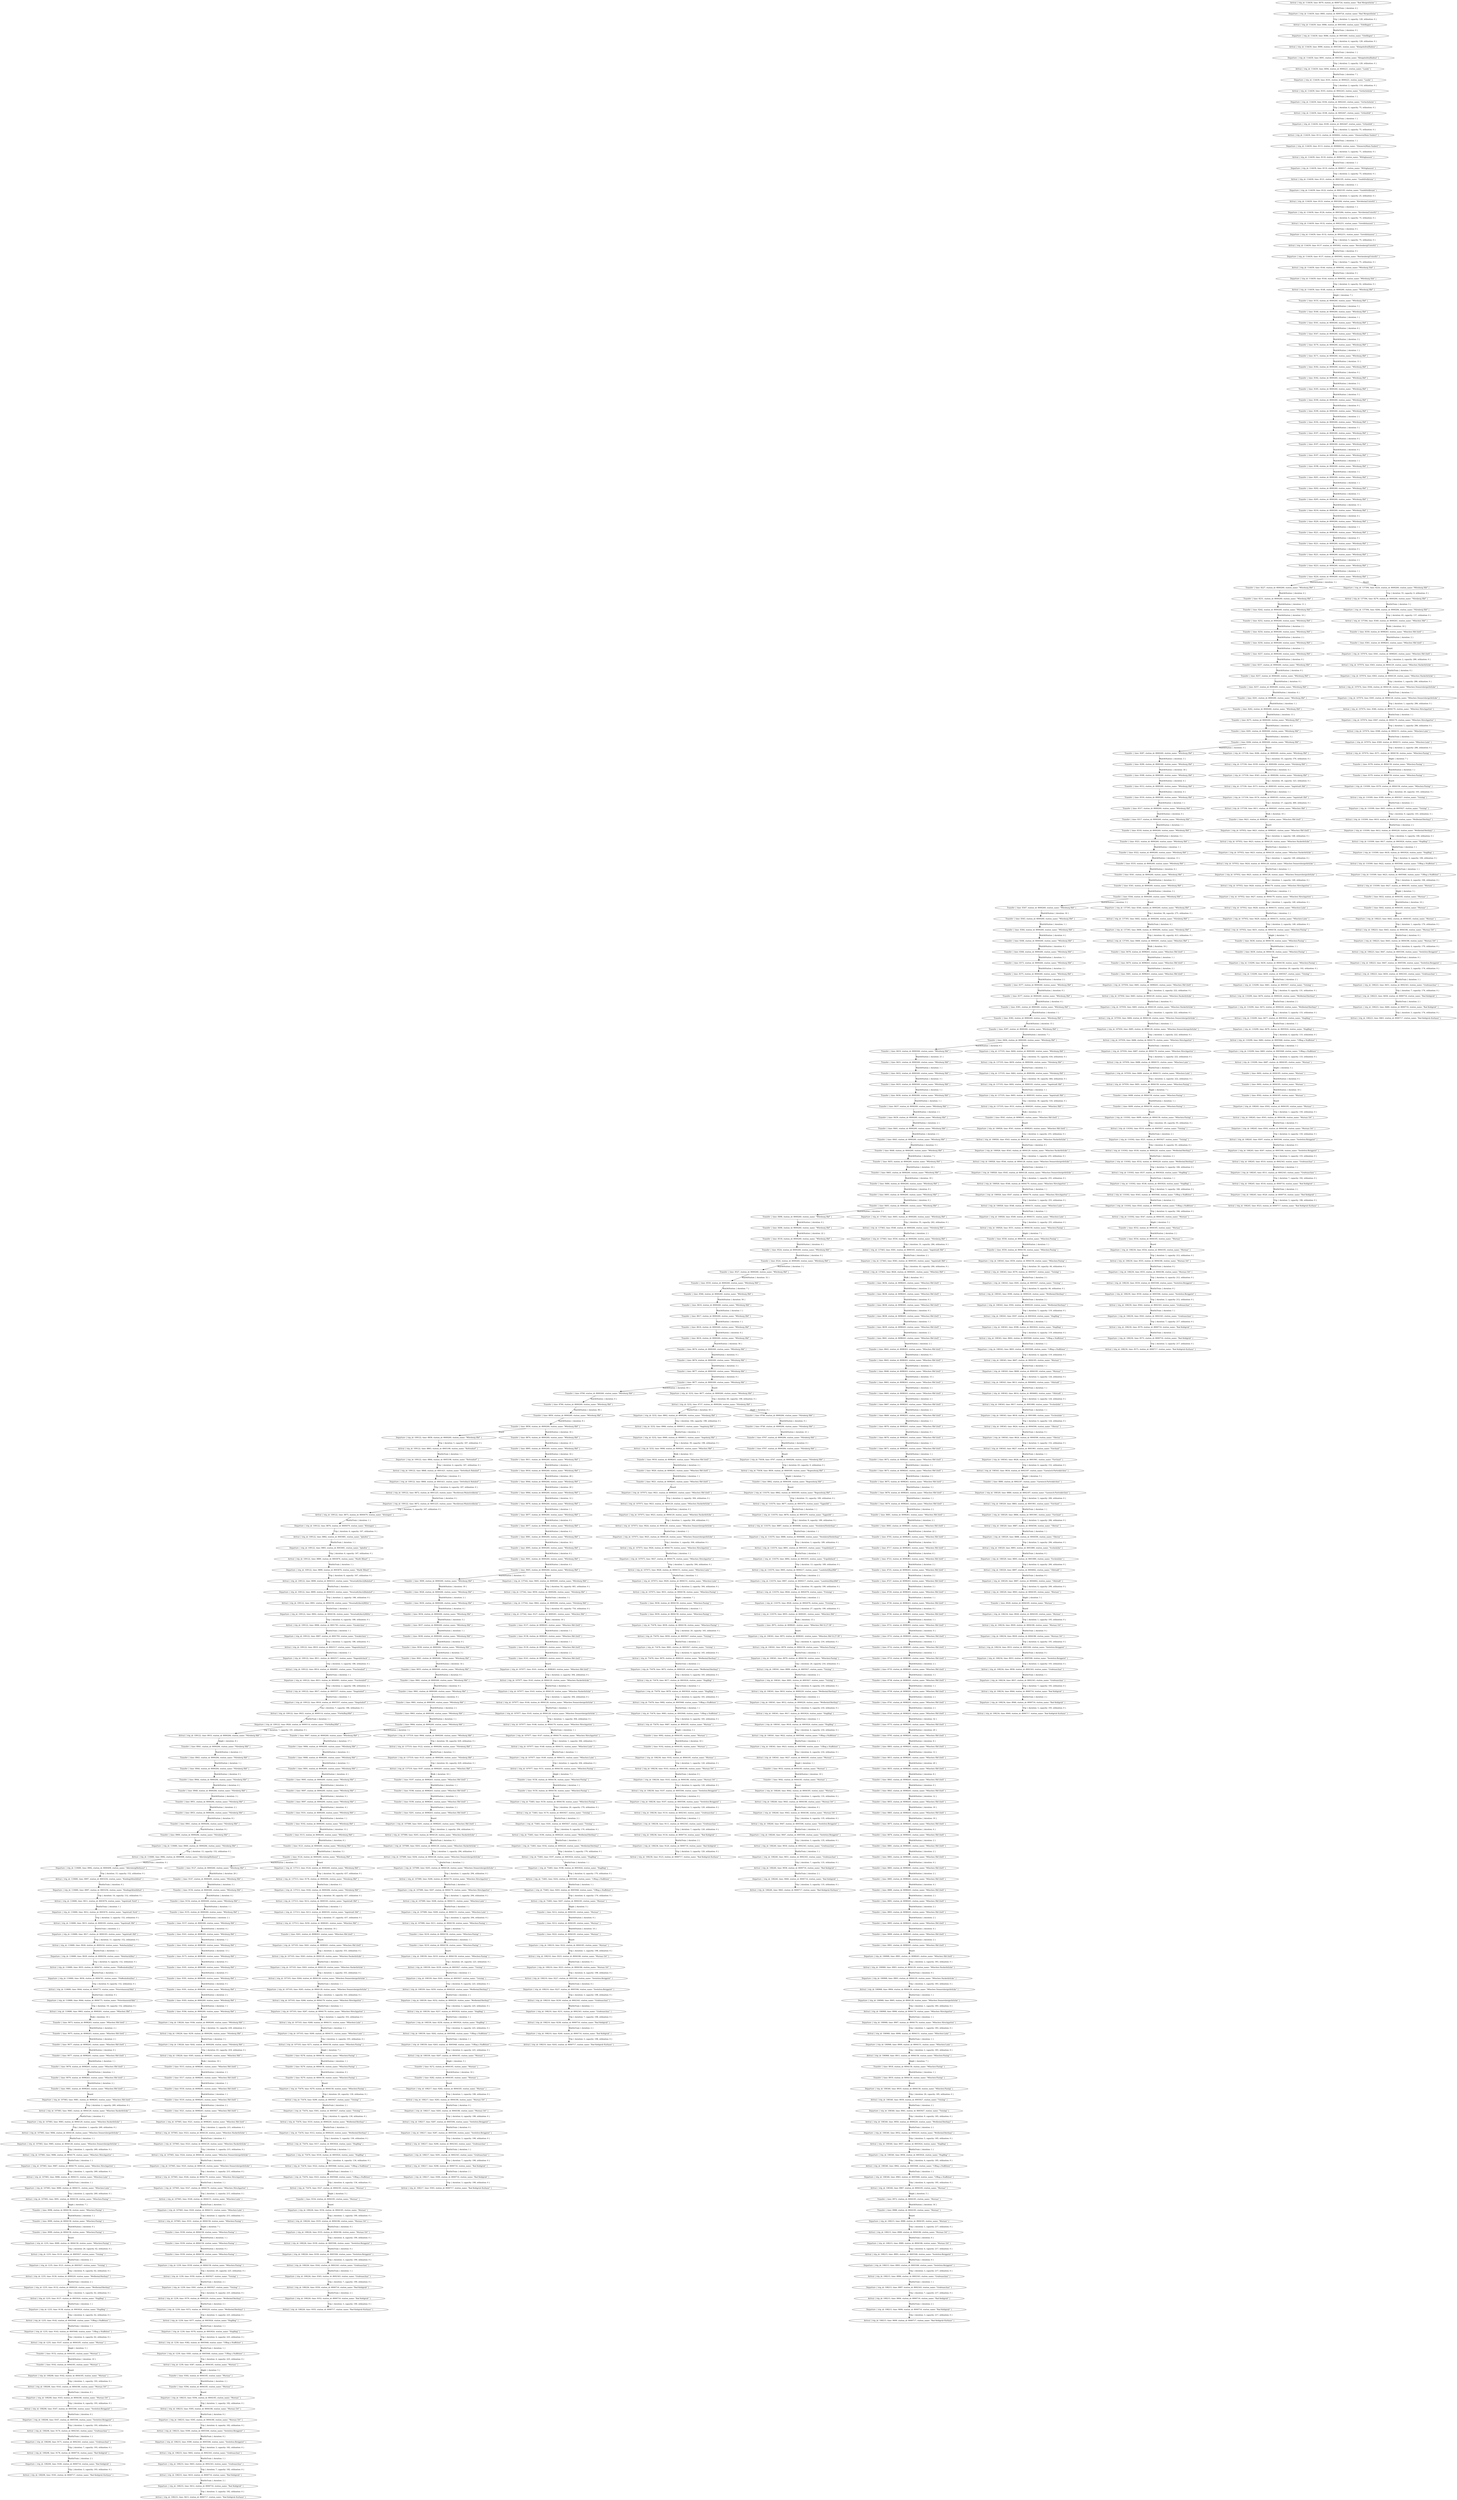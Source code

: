 digraph {
    0 [ label = "Transfer { time: 8492, station_id: 8004185, station_name: \"Murnau\" }" ]
    1 [ label = "Transfer { time: 9279, station_id: 8004158, station_name: \"München-Pasing\" }" ]
    2 [ label = "Departure { trip_id: 1235, time: 9099, station_id: 8004158, station_name: \"München-Pasing\" }" ]
    3 [ label = "Transfer { time: 9099, station_id: 8004158, station_name: \"München-Pasing\" }" ]
    4 [ label = "Arrival { trip_id: 1235, time: 9119, station_id: 8005927, station_name: \"Tutzing\" }" ]
    5 [ label = "Departure { trip_id: 1235, time: 9121, station_id: 8005927, station_name: \"Tutzing\" }" ]
    6 [ label = "Arrival { trip_id: 1235, time: 9130, station_id: 8000220, station_name: \"Weilheim(Oberbay)\" }" ]
    7 [ label = "Departure { trip_id: 1235, time: 9132, station_id: 8000220, station_name: \"Weilheim(Oberbay)\" }" ]
    8 [ label = "Arrival { trip_id: 1235, time: 9137, station_id: 8003024, station_name: \"Huglfing\" }" ]
    9 [ label = "Departure { trip_id: 1235, time: 9138, station_id: 8003024, station_name: \"Huglfing\" }" ]
    10 [ label = "Arrival { trip_id: 1235, time: 9142, station_id: 8005948, station_name: \"Uffing a Staffelsee\" }" ]
    11 [ label = "Departure { trip_id: 1235, time: 9143, station_id: 8005948, station_name: \"Uffing a Staffelsee\" }" ]
    12 [ label = "Arrival { trip_id: 1235, time: 9147, station_id: 8004185, station_name: \"Murnau\" }" ]
    13 [ label = "Transfer { time: 9339, station_id: 8004158, station_name: \"München-Pasing\" }" ]
    14 [ label = "Departure { trip_id: 1239, time: 9339, station_id: 8004158, station_name: \"München-Pasing\" }" ]
    15 [ label = "Transfer { time: 9339, station_id: 8004158, station_name: \"München-Pasing\" }" ]
    16 [ label = "Arrival { trip_id: 1239, time: 9359, station_id: 8005927, station_name: \"Tutzing\" }" ]
    17 [ label = "Departure { trip_id: 1239, time: 9361, station_id: 8005927, station_name: \"Tutzing\" }" ]
    18 [ label = "Arrival { trip_id: 1239, time: 9370, station_id: 8000220, station_name: \"Weilheim(Oberbay)\" }" ]
    19 [ label = "Departure { trip_id: 1239, time: 9372, station_id: 8000220, station_name: \"Weilheim(Oberbay)\" }" ]
    20 [ label = "Arrival { trip_id: 1239, time: 9377, station_id: 8003024, station_name: \"Huglfing\" }" ]
    21 [ label = "Departure { trip_id: 1239, time: 9378, station_id: 8003024, station_name: \"Huglfing\" }" ]
    22 [ label = "Arrival { trip_id: 1239, time: 9382, station_id: 8005948, station_name: \"Uffing a Staffelsee\" }" ]
    23 [ label = "Departure { trip_id: 1239, time: 9383, station_id: 8005948, station_name: \"Uffing a Staffelsee\" }" ]
    24 [ label = "Arrival { trip_id: 1239, time: 9387, station_id: 8004185, station_name: \"Murnau\" }" ]
    25 [ label = "Transfer { time: 9099, station_id: 8004158, station_name: \"München-Pasing\" }" ]
    26 [ label = "Transfer { time: 9212, station_id: 8004185, station_name: \"Murnau\" }" ]
    27 [ label = "Transfer { time: 8256, station_id: 8000260, station_name: \"Würzburg Hbf\" }" ]
    28 [ label = "Transfer { time: 9095, station_id: 8000260, station_name: \"Würzburg Hbf\" }" ]
    29 [ label = "Transfer { time: 9181, station_id: 8000260, station_name: \"Würzburg Hbf\" }" ]
    30 [ label = "Transfer { time: 9061, station_id: 8000260, station_name: \"Würzburg Hbf\" }" ]
    31 [ label = "Transfer { time: 8221, station_id: 8000260, station_name: \"Würzburg Hbf\" }" ]
    32 [ label = "Transfer { time: 8221, station_id: 8000260, station_name: \"Würzburg Hbf\" }" ]
    33 [ label = "Transfer { time: 8341, station_id: 8000260, station_name: \"Würzburg Hbf\" }" ]
    34 [ label = "Transfer { time: 9181, station_id: 8000260, station_name: \"Würzburg Hbf\" }" ]
    35 [ label = "Transfer { time: 9061, station_id: 8000260, station_name: \"Würzburg Hbf\" }" ]
    36 [ label = "Transfer { time: 8257, station_id: 8000260, station_name: \"Würzburg Hbf\" }" ]
    37 [ label = "Transfer { time: 8190, station_id: 8000260, station_name: \"Würzburg Hbf\" }" ]
    38 [ label = "Transfer { time: 8674, station_id: 8000260, station_name: \"Würzburg Hbf\" }" ]
    39 [ label = "Transfer { time: 8677, station_id: 8000260, station_name: \"Würzburg Hbf\" }" ]
    40 [ label = "Transfer { time: 8767, station_id: 8000284, station_name: \"Nürnberg Hbf\" }" ]
    41 [ label = "Transfer { time: 8760, station_id: 8000260, station_name: \"Würzburg Hbf\" }" ]
    42 [ label = "Transfer { time: 8760, station_id: 8000260, station_name: \"Würzburg Hbf\" }" ]
    43 [ label = "Departure { trip_id: 3232, time: 8677, station_id: 8000260, station_name: \"Würzburg Hbf\" }" ]
    44 [ label = "Transfer { time: 8677, station_id: 8000260, station_name: \"Würzburg Hbf\" }" ]
    45 [ label = "Arrival { trip_id: 3232, time: 8737, station_id: 8000284, station_name: \"Nürnberg Hbf\" }" ]
    46 [ label = "Departure { trip_id: 3232, time: 8802, station_id: 8000284, station_name: \"Nürnberg Hbf\" }" ]
    47 [ label = "Arrival { trip_id: 3232, time: 8966, station_id: 8000013, station_name: \"Augsburg Hbf\" }" ]
    48 [ label = "Departure { trip_id: 3232, time: 8969, station_id: 8000013, station_name: \"Augsburg Hbf\" }" ]
    49 [ label = "Arrival { trip_id: 3232, time: 9008, station_id: 8000261, station_name: \"München Hbf\" }" ]
    50 [ label = "Transfer { time: 8746, station_id: 8000284, station_name: \"Nürnberg Hbf\" }" ]
    51 [ label = "Transfer { time: 8977, station_id: 8000260, station_name: \"Würzburg Hbf\" }" ]
    52 [ label = "Transfer { time: 8242, station_id: 8000260, station_name: \"Würzburg Hbf\" }" ]
    53 [ label = "Transfer { time: 8182, station_id: 8000260, station_name: \"Würzburg Hbf\" }" ]
    54 [ label = "Transfer { time: 8341, station_id: 8000260, station_name: \"Würzburg Hbf\" }" ]
    55 [ label = "Transfer { time: 8746, station_id: 8000284, station_name: \"Nürnberg Hbf\" }" ]
    56 [ label = "Transfer { time: 8368, station_id: 8000260, station_name: \"Würzburg Hbf\" }" ]
    57 [ label = "Transfer { time: 8190, station_id: 8000260, station_name: \"Würzburg Hbf\" }" ]
    58 [ label = "Transfer { time: 8368, station_id: 8000260, station_name: \"Würzburg Hbf\" }" ]
    59 [ label = "Transfer { time: 8254, station_id: 8000260, station_name: \"Würzburg Hbf\" }" ]
    60 [ label = "Transfer { time: 8492, station_id: 8004185, station_name: \"Murnau\" }" ]
    61 [ label = "Transfer { time: 9212, station_id: 8004185, station_name: \"Murnau\" }" ]
    62 [ label = "Departure { trip_id: 75476, time: 9279, station_id: 8004158, station_name: \"München-Pasing\" }" ]
    63 [ label = "Transfer { time: 9279, station_id: 8004158, station_name: \"München-Pasing\" }" ]
    64 [ label = "Arrival { trip_id: 75476, time: 9299, station_id: 8005927, station_name: \"Tutzing\" }" ]
    65 [ label = "Departure { trip_id: 75476, time: 9301, station_id: 8005927, station_name: \"Tutzing\" }" ]
    66 [ label = "Arrival { trip_id: 75476, time: 9310, station_id: 8000220, station_name: \"Weilheim(Oberbay)\" }" ]
    67 [ label = "Departure { trip_id: 75476, time: 9312, station_id: 8000220, station_name: \"Weilheim(Oberbay)\" }" ]
    68 [ label = "Arrival { trip_id: 75476, time: 9317, station_id: 8003024, station_name: \"Huglfing\" }" ]
    69 [ label = "Departure { trip_id: 75476, time: 9318, station_id: 8003024, station_name: \"Huglfing\" }" ]
    70 [ label = "Arrival { trip_id: 75476, time: 9322, station_id: 8005948, station_name: \"Uffing a Staffelsee\" }" ]
    71 [ label = "Departure { trip_id: 75476, time: 9323, station_id: 8005948, station_name: \"Uffing a Staffelsee\" }" ]
    72 [ label = "Arrival { trip_id: 75476, time: 9327, station_id: 8004185, station_name: \"Murnau\" }" ]
    73 [ label = "Departure { trip_id: 75478, time: 9039, station_id: 8004158, station_name: \"München-Pasing\" }" ]
    74 [ label = "Transfer { time: 9039, station_id: 8004158, station_name: \"München-Pasing\" }" ]
    75 [ label = "Arrival { trip_id: 75478, time: 9059, station_id: 8005927, station_name: \"Tutzing\" }" ]
    76 [ label = "Departure { trip_id: 75478, time: 9061, station_id: 8005927, station_name: \"Tutzing\" }" ]
    77 [ label = "Arrival { trip_id: 75478, time: 9070, station_id: 8000220, station_name: \"Weilheim(Oberbay)\" }" ]
    78 [ label = "Departure { trip_id: 75478, time: 9072, station_id: 8000220, station_name: \"Weilheim(Oberbay)\" }" ]
    79 [ label = "Arrival { trip_id: 75478, time: 9077, station_id: 8003024, station_name: \"Huglfing\" }" ]
    80 [ label = "Departure { trip_id: 75478, time: 9078, station_id: 8003024, station_name: \"Huglfing\" }" ]
    81 [ label = "Arrival { trip_id: 75478, time: 9082, station_id: 8005948, station_name: \"Uffing a Staffelsee\" }" ]
    82 [ label = "Departure { trip_id: 75478, time: 9083, station_id: 8005948, station_name: \"Uffing a Staffelsee\" }" ]
    83 [ label = "Arrival { trip_id: 75478, time: 9087, station_id: 8004185, station_name: \"Murnau\" }" ]
    84 [ label = "Departure { trip_id: 75483, time: 9159, station_id: 8004158, station_name: \"München-Pasing\" }" ]
    85 [ label = "Transfer { time: 9159, station_id: 8004158, station_name: \"München-Pasing\" }" ]
    86 [ label = "Arrival { trip_id: 75483, time: 9179, station_id: 8005927, station_name: \"Tutzing\" }" ]
    87 [ label = "Departure { trip_id: 75483, time: 9181, station_id: 8005927, station_name: \"Tutzing\" }" ]
    88 [ label = "Arrival { trip_id: 75483, time: 9190, station_id: 8000220, station_name: \"Weilheim(Oberbay)\" }" ]
    89 [ label = "Departure { trip_id: 75483, time: 9192, station_id: 8000220, station_name: \"Weilheim(Oberbay)\" }" ]
    90 [ label = "Arrival { trip_id: 75483, time: 9197, station_id: 8003024, station_name: \"Huglfing\" }" ]
    91 [ label = "Departure { trip_id: 75483, time: 9198, station_id: 8003024, station_name: \"Huglfing\" }" ]
    92 [ label = "Arrival { trip_id: 75483, time: 9202, station_id: 8005948, station_name: \"Uffing a Staffelsee\" }" ]
    93 [ label = "Departure { trip_id: 75483, time: 9203, station_id: 8005948, station_name: \"Uffing a Staffelsee\" }" ]
    94 [ label = "Arrival { trip_id: 75483, time: 9207, station_id: 8004185, station_name: \"Murnau\" }" ]
    95 [ label = "Transfer { time: 8432, station_id: 8004185, station_name: \"Murnau\" }" ]
    96 [ label = "Transfer { time: 9392, station_id: 8004185, station_name: \"Murnau\" }" ]
    97 [ label = "Transfer { time: 9272, station_id: 8004185, station_name: \"Murnau\" }" ]
    98 [ label = "Transfer { time: 8674, station_id: 8000260, station_name: \"Würzburg Hbf\" }" ]
    99 [ label = "Departure { trip_id: 75638, time: 8767, station_id: 8000284, station_name: \"Nürnberg Hbf\" }" ]
    100 [ label = "Transfer { time: 8767, station_id: 8000284, station_name: \"Nürnberg Hbf\" }" ]
    101 [ label = "Arrival { trip_id: 75638, time: 8830, station_id: 8000309, station_name: \"Regensburg Hbf\" }" ]
    102 [ label = "Transfer { time: 9154, station_id: 8000260, station_name: \"Würzburg Hbf\" }" ]
    103 [ label = "Transfer { time: 8197, station_id: 8000260, station_name: \"Würzburg Hbf\" }" ]
    104 [ label = "Transfer { time: 8364, station_id: 8000260, station_name: \"Würzburg Hbf\" }" ]
    105 [ label = "Transfer { time: 9034, station_id: 8000260, station_name: \"Würzburg Hbf\" }" ]
    106 [ label = "Transfer { time: 8484, station_id: 8000260, station_name: \"Würzburg Hbf\" }" ]
    107 [ label = "Transfer { time: 8883, station_id: 8098263, station_name: \"München Hbf (tief)\" }" ]
    108 [ label = "Transfer { time: 8843, station_id: 8098263, station_name: \"München Hbf (tief)\" }" ]
    109 [ label = "Transfer { time: 8803, station_id: 8098263, station_name: \"München Hbf (tief)\" }" ]
    110 [ label = "Transfer { time: 8636, station_id: 8098263, station_name: \"München Hbf (tief)\" }" ]
    111 [ label = "Transfer { time: 8675, station_id: 8098263, station_name: \"München Hbf (tief)\" }" ]
    112 [ label = "Transfer { time: 8735, station_id: 8098263, station_name: \"München Hbf (tief)\" }" ]
    113 [ label = "Transfer { time: 9075, station_id: 8098263, station_name: \"München Hbf (tief)\" }" ]
    114 [ label = "Transfer { time: 9315, station_id: 8098263, station_name: \"München Hbf (tief)\" }" ]
    115 [ label = "Transfer { time: 8775, station_id: 8098263, station_name: \"München Hbf (tief)\" }" ]
    116 [ label = "Transfer { time: 8795, station_id: 8098263, station_name: \"München Hbf (tief)\" }" ]
    117 [ label = "Transfer { time: 8855, station_id: 8098263, station_name: \"München Hbf (tief)\" }" ]
    118 [ label = "Transfer { time: 8835, station_id: 8098263, station_name: \"München Hbf (tief)\" }" ]
    119 [ label = "Transfer { time: 8815, station_id: 8098263, station_name: \"München Hbf (tief)\" }" ]
    120 [ label = "Transfer { time: 8875, station_id: 8098263, station_name: \"München Hbf (tief)\" }" ]
    121 [ label = "Transfer { time: 8895, station_id: 8098263, station_name: \"München Hbf (tief)\" }" ]
    122 [ label = "Transfer { time: 8705, station_id: 8098263, station_name: \"München Hbf (tief)\" }" ]
    123 [ label = "Transfer { time: 8865, station_id: 8098263, station_name: \"München Hbf (tief)\" }" ]
    124 [ label = "Transfer { time: 8893, station_id: 8098263, station_name: \"München Hbf (tief)\" }" ]
    125 [ label = "Transfer { time: 8727, station_id: 8098263, station_name: \"München Hbf (tief)\" }" ]
    126 [ label = "Transfer { time: 8667, station_id: 8098263, station_name: \"München Hbf (tief)\" }" ]
    127 [ label = "Transfer { time: 8673, station_id: 8098263, station_name: \"München Hbf (tief)\" }" ]
    128 [ label = "Transfer { time: 8733, station_id: 8098263, station_name: \"München Hbf (tief)\" }" ]
    129 [ label = "Transfer { time: 9073, station_id: 8098263, station_name: \"München Hbf (tief)\" }" ]
    130 [ label = "Transfer { time: 9038, station_id: 8004158, station_name: \"München-Pasing\" }" ]
    131 [ label = "Transfer { time: 9098, station_id: 8004158, station_name: \"München-Pasing\" }" ]
    132 [ label = "Transfer { time: 8438, station_id: 8004158, station_name: \"München-Pasing\" }" ]
    133 [ label = "Transfer { time: 8889, station_id: 8098263, station_name: \"München Hbf (tief)\" }" ]
    134 [ label = "Transfer { time: 8729, station_id: 8098263, station_name: \"München Hbf (tief)\" }" ]
    135 [ label = "Transfer { time: 9278, station_id: 8004158, station_name: \"München-Pasing\" }" ]
    136 [ label = "Transfer { time: 8918, station_id: 8004158, station_name: \"München-Pasing\" }" ]
    137 [ label = "Transfer { time: 9158, station_id: 8004158, station_name: \"München-Pasing\" }" ]
    138 [ label = "Transfer { time: 9338, station_id: 8004158, station_name: \"München-Pasing\" }" ]
    139 [ label = "Transfer { time: 8498, station_id: 8004158, station_name: \"München-Pasing\" }" ]
    140 [ label = "Transfer { time: 8378, station_id: 8004158, station_name: \"München-Pasing\" }" ]
    141 [ label = "Transfer { time: 9218, station_id: 8004158, station_name: \"München-Pasing\" }" ]
    142 [ label = "Transfer { time: 8669, station_id: 8098263, station_name: \"München Hbf (tief)\" }" ]
    143 [ label = "Transfer { time: 8672, station_id: 8098263, station_name: \"München Hbf (tief)\" }" ]
    144 [ label = "Transfer { time: 8732, station_id: 8098263, station_name: \"München Hbf (tief)\" }" ]
    145 [ label = "Transfer { time: 8558, station_id: 8004158, station_name: \"München-Pasing\" }" ]
    146 [ label = "Departure { trip_id: 106926, time: 8541, station_id: 8098263, station_name: \"München Hbf (tief)\" }" ]
    147 [ label = "Transfer { time: 8541, station_id: 8098263, station_name: \"München Hbf (tief)\" }" ]
    148 [ label = "Arrival { trip_id: 106926, time: 8543, station_id: 8004129, station_name: \"München Hackerbrücke\" }" ]
    149 [ label = "Departure { trip_id: 106926, time: 8543, station_id: 8004129, station_name: \"München Hackerbrücke\" }" ]
    150 [ label = "Arrival { trip_id: 106926, time: 8544, station_id: 8004128, station_name: \"München Donnersbergerbrücke\" }" ]
    151 [ label = "Departure { trip_id: 106926, time: 8545, station_id: 8004128, station_name: \"München Donnersbergerbrücke\" }" ]
    152 [ label = "Arrival { trip_id: 106926, time: 8546, station_id: 8004179, station_name: \"München Hirschgarten\" }" ]
    153 [ label = "Departure { trip_id: 106926, time: 8547, station_id: 8004179, station_name: \"München Hirschgarten\" }" ]
    154 [ label = "Arrival { trip_id: 106926, time: 8548, station_id: 8004151, station_name: \"München-Laim\" }" ]
    155 [ label = "Departure { trip_id: 106926, time: 8549, station_id: 8004151, station_name: \"München-Laim\" }" ]
    156 [ label = "Arrival { trip_id: 106926, time: 8551, station_id: 8004158, station_name: \"München-Pasing\" }" ]
    157 [ label = "Transfer { time: 8879, station_id: 8098263, station_name: \"München Hbf (tief)\" }" ]
    158 [ label = "Transfer { time: 8639, station_id: 8098263, station_name: \"München Hbf (tief)\" }" ]
    159 [ label = "Transfer { time: 8679, station_id: 8098263, station_name: \"München Hbf (tief)\" }" ]
    160 [ label = "Transfer { time: 8739, station_id: 8098263, station_name: \"München Hbf (tief)\" }" ]
    161 [ label = "Transfer { time: 8479, station_id: 8098263, station_name: \"München Hbf (tief)\" }" ]
    162 [ label = "Transfer { time: 8641, station_id: 8098263, station_name: \"München Hbf (tief)\" }" ]
    163 [ label = "Departure { trip_id: 106968, time: 8901, station_id: 8098263, station_name: \"München Hbf (tief)\" }" ]
    164 [ label = "Transfer { time: 8901, station_id: 8098263, station_name: \"München Hbf (tief)\" }" ]
    165 [ label = "Arrival { trip_id: 106968, time: 8903, station_id: 8004129, station_name: \"München Hackerbrücke\" }" ]
    166 [ label = "Departure { trip_id: 106968, time: 8903, station_id: 8004129, station_name: \"München Hackerbrücke\" }" ]
    167 [ label = "Arrival { trip_id: 106968, time: 8904, station_id: 8004128, station_name: \"München Donnersbergerbrücke\" }" ]
    168 [ label = "Departure { trip_id: 106968, time: 8905, station_id: 8004128, station_name: \"München Donnersbergerbrücke\" }" ]
    169 [ label = "Arrival { trip_id: 106968, time: 8906, station_id: 8004179, station_name: \"München Hirschgarten\" }" ]
    170 [ label = "Departure { trip_id: 106968, time: 8907, station_id: 8004179, station_name: \"München Hirschgarten\" }" ]
    171 [ label = "Arrival { trip_id: 106968, time: 8908, station_id: 8004151, station_name: \"München-Laim\" }" ]
    172 [ label = "Departure { trip_id: 106968, time: 8909, station_id: 8004151, station_name: \"München-Laim\" }" ]
    173 [ label = "Arrival { trip_id: 106968, time: 8911, station_id: 8004158, station_name: \"München-Pasing\" }" ]
    174 [ label = "Transfer { time: 8881, station_id: 8098263, station_name: \"München Hbf (tief)\" }" ]
    175 [ label = "Transfer { time: 8741, station_id: 8098263, station_name: \"München Hbf (tief)\" }" ]
    176 [ label = "Transfer { time: 8681, station_id: 8098263, station_name: \"München Hbf (tief)\" }" ]
    177 [ label = "Transfer { time: 9319, station_id: 8098263, station_name: \"München Hbf (tief)\" }" ]
    178 [ label = "Transfer { time: 8359, station_id: 8098263, station_name: \"München Hbf (tief)\" }" ]
    179 [ label = "Transfer { time: 9139, station_id: 8098263, station_name: \"München Hbf (tief)\" }" ]
    180 [ label = "Transfer { time: 9199, station_id: 8098263, station_name: \"München Hbf (tief)\" }" ]
    181 [ label = "Transfer { time: 9079, station_id: 8098263, station_name: \"München Hbf (tief)\" }" ]
    182 [ label = "Transfer { time: 9020, station_id: 8098263, station_name: \"München Hbf (tief)\" }" ]
    183 [ label = "Departure { trip_id: 107050, time: 8481, station_id: 8098263, station_name: \"München Hbf (tief)\" }" ]
    184 [ label = "Transfer { time: 8481, station_id: 8098263, station_name: \"München Hbf (tief)\" }" ]
    185 [ label = "Arrival { trip_id: 107050, time: 8483, station_id: 8004129, station_name: \"München Hackerbrücke\" }" ]
    186 [ label = "Departure { trip_id: 107050, time: 8483, station_id: 8004129, station_name: \"München Hackerbrücke\" }" ]
    187 [ label = "Arrival { trip_id: 107050, time: 8484, station_id: 8004128, station_name: \"München Donnersbergerbrücke\" }" ]
    188 [ label = "Departure { trip_id: 107050, time: 8485, station_id: 8004128, station_name: \"München Donnersbergerbrücke\" }" ]
    189 [ label = "Arrival { trip_id: 107050, time: 8486, station_id: 8004179, station_name: \"München Hirschgarten\" }" ]
    190 [ label = "Departure { trip_id: 107050, time: 8487, station_id: 8004179, station_name: \"München Hirschgarten\" }" ]
    191 [ label = "Arrival { trip_id: 107050, time: 8488, station_id: 8004151, station_name: \"München-Laim\" }" ]
    192 [ label = "Departure { trip_id: 107050, time: 8489, station_id: 8004151, station_name: \"München-Laim\" }" ]
    193 [ label = "Arrival { trip_id: 107050, time: 8491, station_id: 8004158, station_name: \"München-Pasing\" }" ]
    194 [ label = "Departure { trip_id: 107052, time: 8421, station_id: 8098263, station_name: \"München Hbf (tief)\" }" ]
    195 [ label = "Transfer { time: 8421, station_id: 8098263, station_name: \"München Hbf (tief)\" }" ]
    196 [ label = "Arrival { trip_id: 107052, time: 8423, station_id: 8004129, station_name: \"München Hackerbrücke\" }" ]
    197 [ label = "Departure { trip_id: 107052, time: 8423, station_id: 8004129, station_name: \"München Hackerbrücke\" }" ]
    198 [ label = "Arrival { trip_id: 107052, time: 8424, station_id: 8004128, station_name: \"München Donnersbergerbrücke\" }" ]
    199 [ label = "Departure { trip_id: 107052, time: 8425, station_id: 8004128, station_name: \"München Donnersbergerbrücke\" }" ]
    200 [ label = "Arrival { trip_id: 107052, time: 8426, station_id: 8004179, station_name: \"München Hirschgarten\" }" ]
    201 [ label = "Departure { trip_id: 107052, time: 8427, station_id: 8004179, station_name: \"München Hirschgarten\" }" ]
    202 [ label = "Arrival { trip_id: 107052, time: 8428, station_id: 8004151, station_name: \"München-Laim\" }" ]
    203 [ label = "Departure { trip_id: 107052, time: 8429, station_id: 8004151, station_name: \"München-Laim\" }" ]
    204 [ label = "Arrival { trip_id: 107052, time: 8431, station_id: 8004158, station_name: \"München-Pasing\" }" ]
    205 [ label = "Departure { trip_id: 107065, time: 9321, station_id: 8098263, station_name: \"München Hbf (tief)\" }" ]
    206 [ label = "Transfer { time: 9321, station_id: 8098263, station_name: \"München Hbf (tief)\" }" ]
    207 [ label = "Arrival { trip_id: 107065, time: 9323, station_id: 8004129, station_name: \"München Hackerbrücke\" }" ]
    208 [ label = "Departure { trip_id: 107065, time: 9323, station_id: 8004129, station_name: \"München Hackerbrücke\" }" ]
    209 [ label = "Arrival { trip_id: 107065, time: 9324, station_id: 8004128, station_name: \"München Donnersbergerbrücke\" }" ]
    210 [ label = "Departure { trip_id: 107065, time: 9325, station_id: 8004128, station_name: \"München Donnersbergerbrücke\" }" ]
    211 [ label = "Arrival { trip_id: 107065, time: 9326, station_id: 8004179, station_name: \"München Hirschgarten\" }" ]
    212 [ label = "Departure { trip_id: 107065, time: 9327, station_id: 8004179, station_name: \"München Hirschgarten\" }" ]
    213 [ label = "Arrival { trip_id: 107065, time: 9328, station_id: 8004151, station_name: \"München-Laim\" }" ]
    214 [ label = "Departure { trip_id: 107065, time: 9329, station_id: 8004151, station_name: \"München-Laim\" }" ]
    215 [ label = "Arrival { trip_id: 107065, time: 9331, station_id: 8004158, station_name: \"München-Pasing\" }" ]
    216 [ label = "Departure { trip_id: 107073, time: 9021, station_id: 8098263, station_name: \"München Hbf (tief)\" }" ]
    217 [ label = "Transfer { time: 9021, station_id: 8098263, station_name: \"München Hbf (tief)\" }" ]
    218 [ label = "Arrival { trip_id: 107073, time: 9023, station_id: 8004129, station_name: \"München Hackerbrücke\" }" ]
    219 [ label = "Departure { trip_id: 107073, time: 9023, station_id: 8004129, station_name: \"München Hackerbrücke\" }" ]
    220 [ label = "Arrival { trip_id: 107073, time: 9024, station_id: 8004128, station_name: \"München Donnersbergerbrücke\" }" ]
    221 [ label = "Departure { trip_id: 107073, time: 9025, station_id: 8004128, station_name: \"München Donnersbergerbrücke\" }" ]
    222 [ label = "Arrival { trip_id: 107073, time: 9026, station_id: 8004179, station_name: \"München Hirschgarten\" }" ]
    223 [ label = "Departure { trip_id: 107073, time: 9027, station_id: 8004179, station_name: \"München Hirschgarten\" }" ]
    224 [ label = "Arrival { trip_id: 107073, time: 9028, station_id: 8004151, station_name: \"München-Laim\" }" ]
    225 [ label = "Departure { trip_id: 107073, time: 9029, station_id: 8004151, station_name: \"München-Laim\" }" ]
    226 [ label = "Arrival { trip_id: 107073, time: 9031, station_id: 8004158, station_name: \"München-Pasing\" }" ]
    227 [ label = "Departure { trip_id: 107074, time: 8361, station_id: 8098263, station_name: \"München Hbf (tief)\" }" ]
    228 [ label = "Transfer { time: 8361, station_id: 8098263, station_name: \"München Hbf (tief)\" }" ]
    229 [ label = "Arrival { trip_id: 107074, time: 8363, station_id: 8004129, station_name: \"München Hackerbrücke\" }" ]
    230 [ label = "Departure { trip_id: 107074, time: 8363, station_id: 8004129, station_name: \"München Hackerbrücke\" }" ]
    231 [ label = "Arrival { trip_id: 107074, time: 8364, station_id: 8004128, station_name: \"München Donnersbergerbrücke\" }" ]
    232 [ label = "Departure { trip_id: 107074, time: 8365, station_id: 8004128, station_name: \"München Donnersbergerbrücke\" }" ]
    233 [ label = "Arrival { trip_id: 107074, time: 8366, station_id: 8004179, station_name: \"München Hirschgarten\" }" ]
    234 [ label = "Departure { trip_id: 107074, time: 8367, station_id: 8004179, station_name: \"München Hirschgarten\" }" ]
    235 [ label = "Arrival { trip_id: 107074, time: 8368, station_id: 8004151, station_name: \"München-Laim\" }" ]
    236 [ label = "Departure { trip_id: 107074, time: 8369, station_id: 8004151, station_name: \"München-Laim\" }" ]
    237 [ label = "Arrival { trip_id: 107074, time: 8371, station_id: 8004158, station_name: \"München-Pasing\" }" ]
    238 [ label = "Departure { trip_id: 107077, time: 9141, station_id: 8098263, station_name: \"München Hbf (tief)\" }" ]
    239 [ label = "Transfer { time: 9141, station_id: 8098263, station_name: \"München Hbf (tief)\" }" ]
    240 [ label = "Arrival { trip_id: 107077, time: 9143, station_id: 8004129, station_name: \"München Hackerbrücke\" }" ]
    241 [ label = "Departure { trip_id: 107077, time: 9143, station_id: 8004129, station_name: \"München Hackerbrücke\" }" ]
    242 [ label = "Arrival { trip_id: 107077, time: 9144, station_id: 8004128, station_name: \"München Donnersbergerbrücke\" }" ]
    243 [ label = "Departure { trip_id: 107077, time: 9145, station_id: 8004128, station_name: \"München Donnersbergerbrücke\" }" ]
    244 [ label = "Arrival { trip_id: 107077, time: 9146, station_id: 8004179, station_name: \"München Hirschgarten\" }" ]
    245 [ label = "Departure { trip_id: 107077, time: 9147, station_id: 8004179, station_name: \"München Hirschgarten\" }" ]
    246 [ label = "Arrival { trip_id: 107077, time: 9148, station_id: 8004151, station_name: \"München-Laim\" }" ]
    247 [ label = "Departure { trip_id: 107077, time: 9149, station_id: 8004151, station_name: \"München-Laim\" }" ]
    248 [ label = "Arrival { trip_id: 107077, time: 9151, station_id: 8004158, station_name: \"München-Pasing\" }" ]
    249 [ label = "Departure { trip_id: 107083, time: 9081, station_id: 8098263, station_name: \"München Hbf (tief)\" }" ]
    250 [ label = "Transfer { time: 9081, station_id: 8098263, station_name: \"München Hbf (tief)\" }" ]
    251 [ label = "Arrival { trip_id: 107083, time: 9083, station_id: 8004129, station_name: \"München Hackerbrücke\" }" ]
    252 [ label = "Departure { trip_id: 107083, time: 9083, station_id: 8004129, station_name: \"München Hackerbrücke\" }" ]
    253 [ label = "Arrival { trip_id: 107083, time: 9084, station_id: 8004128, station_name: \"München Donnersbergerbrücke\" }" ]
    254 [ label = "Departure { trip_id: 107083, time: 9085, station_id: 8004128, station_name: \"München Donnersbergerbrücke\" }" ]
    255 [ label = "Arrival { trip_id: 107083, time: 9086, station_id: 8004179, station_name: \"München Hirschgarten\" }" ]
    256 [ label = "Departure { trip_id: 107083, time: 9087, station_id: 8004179, station_name: \"München Hirschgarten\" }" ]
    257 [ label = "Arrival { trip_id: 107083, time: 9088, station_id: 8004151, station_name: \"München-Laim\" }" ]
    258 [ label = "Departure { trip_id: 107083, time: 9089, station_id: 8004151, station_name: \"München-Laim\" }" ]
    259 [ label = "Arrival { trip_id: 107083, time: 9091, station_id: 8004158, station_name: \"München-Pasing\" }" ]
    260 [ label = "Departure { trip_id: 107089, time: 9201, station_id: 8098263, station_name: \"München Hbf (tief)\" }" ]
    261 [ label = "Transfer { time: 9201, station_id: 8098263, station_name: \"München Hbf (tief)\" }" ]
    262 [ label = "Arrival { trip_id: 107089, time: 9203, station_id: 8004129, station_name: \"München Hackerbrücke\" }" ]
    263 [ label = "Departure { trip_id: 107089, time: 9203, station_id: 8004129, station_name: \"München Hackerbrücke\" }" ]
    264 [ label = "Arrival { trip_id: 107089, time: 9204, station_id: 8004128, station_name: \"München Donnersbergerbrücke\" }" ]
    265 [ label = "Departure { trip_id: 107089, time: 9205, station_id: 8004128, station_name: \"München Donnersbergerbrücke\" }" ]
    266 [ label = "Arrival { trip_id: 107089, time: 9206, station_id: 8004179, station_name: \"München Hirschgarten\" }" ]
    267 [ label = "Departure { trip_id: 107089, time: 9207, station_id: 8004179, station_name: \"München Hirschgarten\" }" ]
    268 [ label = "Arrival { trip_id: 107089, time: 9208, station_id: 8004151, station_name: \"München-Laim\" }" ]
    269 [ label = "Departure { trip_id: 107089, time: 9209, station_id: 8004151, station_name: \"München-Laim\" }" ]
    270 [ label = "Arrival { trip_id: 107089, time: 9211, station_id: 8004158, station_name: \"München-Pasing\" }" ]
    271 [ label = "Departure { trip_id: 107103, time: 9261, station_id: 8098263, station_name: \"München Hbf (tief)\" }" ]
    272 [ label = "Transfer { time: 9261, station_id: 8098263, station_name: \"München Hbf (tief)\" }" ]
    273 [ label = "Arrival { trip_id: 107103, time: 9263, station_id: 8004129, station_name: \"München Hackerbrücke\" }" ]
    274 [ label = "Departure { trip_id: 107103, time: 9263, station_id: 8004129, station_name: \"München Hackerbrücke\" }" ]
    275 [ label = "Arrival { trip_id: 107103, time: 9264, station_id: 8004128, station_name: \"München Donnersbergerbrücke\" }" ]
    276 [ label = "Departure { trip_id: 107103, time: 9265, station_id: 8004128, station_name: \"München Donnersbergerbrücke\" }" ]
    277 [ label = "Arrival { trip_id: 107103, time: 9266, station_id: 8004179, station_name: \"München Hirschgarten\" }" ]
    278 [ label = "Departure { trip_id: 107103, time: 9267, station_id: 8004179, station_name: \"München Hirschgarten\" }" ]
    279 [ label = "Arrival { trip_id: 107103, time: 9268, station_id: 8004151, station_name: \"München-Laim\" }" ]
    280 [ label = "Departure { trip_id: 107103, time: 9269, station_id: 8004151, station_name: \"München-Laim\" }" ]
    281 [ label = "Arrival { trip_id: 107103, time: 9271, station_id: 8004158, station_name: \"München-Pasing\" }" ]
    282 [ label = "Transfer { time: 8643, station_id: 8098263, station_name: \"München Hbf (tief)\" }" ]
    283 [ label = "Transfer { time: 8663, station_id: 8098263, station_name: \"München Hbf (tief)\" }" ]
    284 [ label = "Transfer { time: 8723, station_id: 8098263, station_name: \"München Hbf (tief)\" }" ]
    285 [ label = "Transfer { time: 8883, station_id: 8098263, station_name: \"München Hbf (tief)\" }" ]
    286 [ label = "Transfer { time: 8678, station_id: 8098263, station_name: \"München Hbf (tief)\" }" ]
    287 [ label = "Transfer { time: 8478, station_id: 8098263, station_name: \"München Hbf (tief)\" }" ]
    288 [ label = "Transfer { time: 9018, station_id: 8098263, station_name: \"München Hbf (tief)\" }" ]
    289 [ label = "Transfer { time: 8638, station_id: 8098263, station_name: \"München Hbf (tief)\" }" ]
    290 [ label = "Transfer { time: 9318, station_id: 8098263, station_name: \"München Hbf (tief)\" }" ]
    291 [ label = "Transfer { time: 8899, station_id: 8098263, station_name: \"München Hbf (tief)\" }" ]
    292 [ label = "Transfer { time: 9138, station_id: 8098263, station_name: \"München Hbf (tief)\" }" ]
    293 [ label = "Transfer { time: 9198, station_id: 8098263, station_name: \"München Hbf (tief)\" }" ]
    294 [ label = "Transfer { time: 8738, station_id: 8098263, station_name: \"München Hbf (tief)\" }" ]
    295 [ label = "Transfer { time: 9078, station_id: 8098263, station_name: \"München Hbf (tief)\" }" ]
    296 [ label = "Transfer { time: 8731, station_id: 8098263, station_name: \"München Hbf (tief)\" }" ]
    297 [ label = "Transfer { time: 8730, station_id: 8098263, station_name: \"München Hbf (tief)\" }" ]
    298 [ label = "Transfer { time: 8670, station_id: 8098263, station_name: \"München Hbf (tief)\" }" ]
    299 [ label = "Transfer { time: 8730, station_id: 8098263, station_name: \"München Hbf (tief)\" }" ]
    300 [ label = "Transfer { time: 8670, station_id: 8098263, station_name: \"München Hbf (tief)\" }" ]
    301 [ label = "Transfer { time: 8671, station_id: 8098263, station_name: \"München Hbf (tief)\" }" ]
    302 [ label = "Transfer { time: 8891, station_id: 8098263, station_name: \"München Hbf (tief)\" }" ]
    303 [ label = "Transfer { time: 8731, station_id: 8098263, station_name: \"München Hbf (tief)\" }" ]
    304 [ label = "Transfer { time: 9197, station_id: 8098263, station_name: \"München Hbf (tief)\" }" ]
    305 [ label = "Transfer { time: 9137, station_id: 8098263, station_name: \"München Hbf (tief)\" }" ]
    306 [ label = "Transfer { time: 9317, station_id: 8098263, station_name: \"München Hbf (tief)\" }" ]
    307 [ label = "Transfer { time: 9077, station_id: 8098263, station_name: \"München Hbf (tief)\" }" ]
    308 [ label = "Transfer { time: 8638, station_id: 8098263, station_name: \"München Hbf (tief)\" }" ]
    309 [ label = "Transfer { time: 9077, station_id: 8098263, station_name: \"München Hbf (tief)\" }" ]
    310 [ label = "Transfer { time: 8638, station_id: 8098263, station_name: \"München Hbf (tief)\" }" ]
    311 [ label = "Transfer { time: 8717, station_id: 8098263, station_name: \"München Hbf (tief)\" }" ]
    312 [ label = "Transfer { time: 8743, station_id: 8098263, station_name: \"München Hbf (tief)\" }" ]
    313 [ label = "Transfer { time: 8683, station_id: 8098263, station_name: \"München Hbf (tief)\" }" ]
    314 [ label = "Transfer { time: 8643, station_id: 8098263, station_name: \"München Hbf (tief)\" }" ]
    315 [ label = "Transfer { time: 8843, station_id: 8098263, station_name: \"München Hbf (tief)\" }" ]
    316 [ label = "Transfer { time: 8665, station_id: 8098263, station_name: \"München Hbf (tief)\" }" ]
    317 [ label = "Transfer { time: 8725, station_id: 8098263, station_name: \"München Hbf (tief)\" }" ]
    318 [ label = "Transfer { time: 8885, station_id: 8098263, station_name: \"München Hbf (tief)\" }" ]
    319 [ label = "Transfer { time: 8648, station_id: 8098263, station_name: \"München Hbf (tief)\" }" ]
    320 [ label = "Departure { trip_id: 108208, time: 9162, station_id: 8004185, station_name: \"Murnau\" }" ]
    321 [ label = "Transfer { time: 9162, station_id: 8004185, station_name: \"Murnau\" }" ]
    322 [ label = "Arrival { trip_id: 108208, time: 9163, station_id: 8004186, station_name: \"Murnau Ort\" }" ]
    323 [ label = "Departure { trip_id: 108208, time: 9163, station_id: 8004186, station_name: \"Murnau Ort\" }" ]
    324 [ label = "Arrival { trip_id: 108208, time: 9167, station_id: 8005506, station_name: \"Seeleiten-Berggeist\" }" ]
    325 [ label = "Departure { trip_id: 108208, time: 9167, station_id: 8005506, station_name: \"Seeleiten-Berggeist\" }" ]
    326 [ label = "Arrival { trip_id: 108208, time: 9170, station_id: 8002343, station_name: \"Grafenaschau\" }" ]
    327 [ label = "Departure { trip_id: 108208, time: 9171, station_id: 8002343, station_name: \"Grafenaschau\" }" ]
    328 [ label = "Arrival { trip_id: 108208, time: 9178, station_id: 8000716, station_name: \"Bad Kohlgrub\" }" ]
    329 [ label = "Departure { trip_id: 108208, time: 9180, station_id: 8000716, station_name: \"Bad Kohlgrub\" }" ]
    330 [ label = "Arrival { trip_id: 108208, time: 9183, station_id: 8000717, station_name: \"Bad Kohlgrub Kurhaus\" }" ]
    331 [ label = "Departure { trip_id: 108210, time: 9222, station_id: 8004185, station_name: \"Murnau\" }" ]
    332 [ label = "Transfer { time: 9222, station_id: 8004185, station_name: \"Murnau\" }" ]
    333 [ label = "Arrival { trip_id: 108210, time: 9223, station_id: 8004186, station_name: \"Murnau Ort\" }" ]
    334 [ label = "Departure { trip_id: 108210, time: 9223, station_id: 8004186, station_name: \"Murnau Ort\" }" ]
    335 [ label = "Arrival { trip_id: 108210, time: 9227, station_id: 8005506, station_name: \"Seeleiten-Berggeist\" }" ]
    336 [ label = "Departure { trip_id: 108210, time: 9227, station_id: 8005506, station_name: \"Seeleiten-Berggeist\" }" ]
    337 [ label = "Arrival { trip_id: 108210, time: 9230, station_id: 8002343, station_name: \"Grafenaschau\" }" ]
    338 [ label = "Departure { trip_id: 108210, time: 9231, station_id: 8002343, station_name: \"Grafenaschau\" }" ]
    339 [ label = "Arrival { trip_id: 108210, time: 9238, station_id: 8000716, station_name: \"Bad Kohlgrub\" }" ]
    340 [ label = "Departure { trip_id: 108210, time: 9240, station_id: 8000716, station_name: \"Bad Kohlgrub\" }" ]
    341 [ label = "Arrival { trip_id: 108210, time: 9243, station_id: 8000717, station_name: \"Bad Kohlgrub Kurhaus\" }" ]
    342 [ label = "Departure { trip_id: 108215, time: 8988, station_id: 8004185, station_name: \"Murnau\" }" ]
    343 [ label = "Transfer { time: 8988, station_id: 8004185, station_name: \"Murnau\" }" ]
    344 [ label = "Arrival { trip_id: 108215, time: 8989, station_id: 8004186, station_name: \"Murnau Ort\" }" ]
    345 [ label = "Departure { trip_id: 108215, time: 8989, station_id: 8004186, station_name: \"Murnau Ort\" }" ]
    346 [ label = "Arrival { trip_id: 108215, time: 8993, station_id: 8005506, station_name: \"Seeleiten-Berggeist\" }" ]
    347 [ label = "Departure { trip_id: 108215, time: 8993, station_id: 8005506, station_name: \"Seeleiten-Berggeist\" }" ]
    348 [ label = "Arrival { trip_id: 108215, time: 8996, station_id: 8002343, station_name: \"Grafenaschau\" }" ]
    349 [ label = "Departure { trip_id: 108215, time: 8997, station_id: 8002343, station_name: \"Grafenaschau\" }" ]
    350 [ label = "Arrival { trip_id: 108215, time: 9004, station_id: 8000716, station_name: \"Bad Kohlgrub\" }" ]
    351 [ label = "Departure { trip_id: 108215, time: 9006, station_id: 8000716, station_name: \"Bad Kohlgrub\" }" ]
    352 [ label = "Arrival { trip_id: 108215, time: 9009, station_id: 8000717, station_name: \"Bad Kohlgrub Kurhaus\" }" ]
    353 [ label = "Departure { trip_id: 108217, time: 9282, station_id: 8004185, station_name: \"Murnau\" }" ]
    354 [ label = "Transfer { time: 9282, station_id: 8004185, station_name: \"Murnau\" }" ]
    355 [ label = "Arrival { trip_id: 108217, time: 9283, station_id: 8004186, station_name: \"Murnau Ort\" }" ]
    356 [ label = "Departure { trip_id: 108217, time: 9283, station_id: 8004186, station_name: \"Murnau Ort\" }" ]
    357 [ label = "Arrival { trip_id: 108217, time: 9287, station_id: 8005506, station_name: \"Seeleiten-Berggeist\" }" ]
    358 [ label = "Departure { trip_id: 108217, time: 9287, station_id: 8005506, station_name: \"Seeleiten-Berggeist\" }" ]
    359 [ label = "Arrival { trip_id: 108217, time: 9290, station_id: 8002343, station_name: \"Grafenaschau\" }" ]
    360 [ label = "Departure { trip_id: 108217, time: 9291, station_id: 8002343, station_name: \"Grafenaschau\" }" ]
    361 [ label = "Arrival { trip_id: 108217, time: 9298, station_id: 8000716, station_name: \"Bad Kohlgrub\" }" ]
    362 [ label = "Departure { trip_id: 108217, time: 9300, station_id: 8000716, station_name: \"Bad Kohlgrub\" }" ]
    363 [ label = "Arrival { trip_id: 108217, time: 9303, station_id: 8000717, station_name: \"Bad Kohlgrub Kurhaus\" }" ]
    364 [ label = "Departure { trip_id: 108223, time: 8442, station_id: 8004185, station_name: \"Murnau\" }" ]
    365 [ label = "Transfer { time: 8442, station_id: 8004185, station_name: \"Murnau\" }" ]
    366 [ label = "Arrival { trip_id: 108223, time: 8443, station_id: 8004186, station_name: \"Murnau Ort\" }" ]
    367 [ label = "Departure { trip_id: 108223, time: 8443, station_id: 8004186, station_name: \"Murnau Ort\" }" ]
    368 [ label = "Arrival { trip_id: 108223, time: 8447, station_id: 8005506, station_name: \"Seeleiten-Berggeist\" }" ]
    369 [ label = "Departure { trip_id: 108223, time: 8447, station_id: 8005506, station_name: \"Seeleiten-Berggeist\" }" ]
    370 [ label = "Arrival { trip_id: 108223, time: 8450, station_id: 8002343, station_name: \"Grafenaschau\" }" ]
    371 [ label = "Departure { trip_id: 108223, time: 8451, station_id: 8002343, station_name: \"Grafenaschau\" }" ]
    372 [ label = "Arrival { trip_id: 108223, time: 8458, station_id: 8000716, station_name: \"Bad Kohlgrub\" }" ]
    373 [ label = "Departure { trip_id: 108223, time: 8460, station_id: 8000716, station_name: \"Bad Kohlgrub\" }" ]
    374 [ label = "Arrival { trip_id: 108223, time: 8463, station_id: 8000717, station_name: \"Bad Kohlgrub Kurhaus\" }" ]
    375 [ label = "Departure { trip_id: 108226, time: 9334, station_id: 8004185, station_name: \"Murnau\" }" ]
    376 [ label = "Transfer { time: 9334, station_id: 8004185, station_name: \"Murnau\" }" ]
    377 [ label = "Arrival { trip_id: 108226, time: 9335, station_id: 8004186, station_name: \"Murnau Ort\" }" ]
    378 [ label = "Departure { trip_id: 108226, time: 9335, station_id: 8004186, station_name: \"Murnau Ort\" }" ]
    379 [ label = "Arrival { trip_id: 108226, time: 9339, station_id: 8005506, station_name: \"Seeleiten-Berggeist\" }" ]
    380 [ label = "Departure { trip_id: 108226, time: 9339, station_id: 8005506, station_name: \"Seeleiten-Berggeist\" }" ]
    381 [ label = "Arrival { trip_id: 108226, time: 9342, station_id: 8002343, station_name: \"Grafenaschau\" }" ]
    382 [ label = "Departure { trip_id: 108226, time: 9343, station_id: 8002343, station_name: \"Grafenaschau\" }" ]
    383 [ label = "Arrival { trip_id: 108226, time: 9350, station_id: 8000716, station_name: \"Bad Kohlgrub\" }" ]
    384 [ label = "Departure { trip_id: 108226, time: 9352, station_id: 8000716, station_name: \"Bad Kohlgrub\" }" ]
    385 [ label = "Arrival { trip_id: 108226, time: 9355, station_id: 8000717, station_name: \"Bad Kohlgrub Kurhaus\" }" ]
    386 [ label = "Departure { trip_id: 108230, time: 8554, station_id: 8004185, station_name: \"Murnau\" }" ]
    387 [ label = "Transfer { time: 8554, station_id: 8004185, station_name: \"Murnau\" }" ]
    388 [ label = "Arrival { trip_id: 108230, time: 8555, station_id: 8004186, station_name: \"Murnau Ort\" }" ]
    389 [ label = "Departure { trip_id: 108230, time: 8555, station_id: 8004186, station_name: \"Murnau Ort\" }" ]
    390 [ label = "Arrival { trip_id: 108230, time: 8559, station_id: 8005506, station_name: \"Seeleiten-Berggeist\" }" ]
    391 [ label = "Departure { trip_id: 108230, time: 8559, station_id: 8005506, station_name: \"Seeleiten-Berggeist\" }" ]
    392 [ label = "Arrival { trip_id: 108230, time: 8562, station_id: 8002343, station_name: \"Grafenaschau\" }" ]
    393 [ label = "Departure { trip_id: 108230, time: 8563, station_id: 8002343, station_name: \"Grafenaschau\" }" ]
    394 [ label = "Arrival { trip_id: 108230, time: 8570, station_id: 8000716, station_name: \"Bad Kohlgrub\" }" ]
    395 [ label = "Departure { trip_id: 108230, time: 8572, station_id: 8000716, station_name: \"Bad Kohlgrub\" }" ]
    396 [ label = "Arrival { trip_id: 108230, time: 8575, station_id: 8000717, station_name: \"Bad Kohlgrub Kurhaus\" }" ]
    397 [ label = "Departure { trip_id: 108233, time: 9394, station_id: 8004185, station_name: \"Murnau\" }" ]
    398 [ label = "Transfer { time: 9394, station_id: 8004185, station_name: \"Murnau\" }" ]
    399 [ label = "Arrival { trip_id: 108233, time: 9395, station_id: 8004186, station_name: \"Murnau Ort\" }" ]
    400 [ label = "Departure { trip_id: 108233, time: 9395, station_id: 8004186, station_name: \"Murnau Ort\" }" ]
    401 [ label = "Arrival { trip_id: 108233, time: 9399, station_id: 8005506, station_name: \"Seeleiten-Berggeist\" }" ]
    402 [ label = "Departure { trip_id: 108233, time: 9399, station_id: 8005506, station_name: \"Seeleiten-Berggeist\" }" ]
    403 [ label = "Arrival { trip_id: 108233, time: 9402, station_id: 8002343, station_name: \"Grafenaschau\" }" ]
    404 [ label = "Departure { trip_id: 108233, time: 9403, station_id: 8002343, station_name: \"Grafenaschau\" }" ]
    405 [ label = "Arrival { trip_id: 108233, time: 9410, station_id: 8000716, station_name: \"Bad Kohlgrub\" }" ]
    406 [ label = "Departure { trip_id: 108233, time: 9412, station_id: 8000716, station_name: \"Bad Kohlgrub\" }" ]
    407 [ label = "Arrival { trip_id: 108233, time: 9415, station_id: 8000717, station_name: \"Bad Kohlgrub Kurhaus\" }" ]
    408 [ label = "Departure { trip_id: 108234, time: 8928, station_id: 8004185, station_name: \"Murnau\" }" ]
    409 [ label = "Transfer { time: 8928, station_id: 8004185, station_name: \"Murnau\" }" ]
    410 [ label = "Arrival { trip_id: 108234, time: 8929, station_id: 8004186, station_name: \"Murnau Ort\" }" ]
    411 [ label = "Departure { trip_id: 108234, time: 8929, station_id: 8004186, station_name: \"Murnau Ort\" }" ]
    412 [ label = "Arrival { trip_id: 108234, time: 8933, station_id: 8005506, station_name: \"Seeleiten-Berggeist\" }" ]
    413 [ label = "Departure { trip_id: 108234, time: 8933, station_id: 8005506, station_name: \"Seeleiten-Berggeist\" }" ]
    414 [ label = "Arrival { trip_id: 108234, time: 8936, station_id: 8002343, station_name: \"Grafenaschau\" }" ]
    415 [ label = "Departure { trip_id: 108234, time: 8937, station_id: 8002343, station_name: \"Grafenaschau\" }" ]
    416 [ label = "Arrival { trip_id: 108234, time: 8944, station_id: 8000716, station_name: \"Bad Kohlgrub\" }" ]
    417 [ label = "Departure { trip_id: 108234, time: 8946, station_id: 8000716, station_name: \"Bad Kohlgrub\" }" ]
    418 [ label = "Arrival { trip_id: 108234, time: 8949, station_id: 8000717, station_name: \"Bad Kohlgrub Kurhaus\" }" ]
    419 [ label = "Departure { trip_id: 108238, time: 9102, station_id: 8004185, station_name: \"Murnau\" }" ]
    420 [ label = "Transfer { time: 9102, station_id: 8004185, station_name: \"Murnau\" }" ]
    421 [ label = "Arrival { trip_id: 108238, time: 9103, station_id: 8004186, station_name: \"Murnau Ort\" }" ]
    422 [ label = "Departure { trip_id: 108238, time: 9103, station_id: 8004186, station_name: \"Murnau Ort\" }" ]
    423 [ label = "Arrival { trip_id: 108238, time: 9107, station_id: 8005506, station_name: \"Seeleiten-Berggeist\" }" ]
    424 [ label = "Departure { trip_id: 108238, time: 9107, station_id: 8005506, station_name: \"Seeleiten-Berggeist\" }" ]
    425 [ label = "Arrival { trip_id: 108238, time: 9110, station_id: 8002343, station_name: \"Grafenaschau\" }" ]
    426 [ label = "Departure { trip_id: 108238, time: 9111, station_id: 8002343, station_name: \"Grafenaschau\" }" ]
    427 [ label = "Arrival { trip_id: 108238, time: 9118, station_id: 8000716, station_name: \"Bad Kohlgrub\" }" ]
    428 [ label = "Departure { trip_id: 108238, time: 9120, station_id: 8000716, station_name: \"Bad Kohlgrub\" }" ]
    429 [ label = "Arrival { trip_id: 108238, time: 9123, station_id: 8000717, station_name: \"Bad Kohlgrub Kurhaus\" }" ]
    430 [ label = "Departure { trip_id: 108240, time: 9042, station_id: 8004185, station_name: \"Murnau\" }" ]
    431 [ label = "Transfer { time: 9042, station_id: 8004185, station_name: \"Murnau\" }" ]
    432 [ label = "Arrival { trip_id: 108240, time: 9043, station_id: 8004186, station_name: \"Murnau Ort\" }" ]
    433 [ label = "Departure { trip_id: 108240, time: 9043, station_id: 8004186, station_name: \"Murnau Ort\" }" ]
    434 [ label = "Arrival { trip_id: 108240, time: 9047, station_id: 8005506, station_name: \"Seeleiten-Berggeist\" }" ]
    435 [ label = "Departure { trip_id: 108240, time: 9047, station_id: 8005506, station_name: \"Seeleiten-Berggeist\" }" ]
    436 [ label = "Arrival { trip_id: 108240, time: 9050, station_id: 8002343, station_name: \"Grafenaschau\" }" ]
    437 [ label = "Departure { trip_id: 108240, time: 9051, station_id: 8002343, station_name: \"Grafenaschau\" }" ]
    438 [ label = "Arrival { trip_id: 108240, time: 9058, station_id: 8000716, station_name: \"Bad Kohlgrub\" }" ]
    439 [ label = "Departure { trip_id: 108240, time: 9060, station_id: 8000716, station_name: \"Bad Kohlgrub\" }" ]
    440 [ label = "Arrival { trip_id: 108240, time: 9063, station_id: 8000717, station_name: \"Bad Kohlgrub Kurhaus\" }" ]
    441 [ label = "Departure { trip_id: 108245, time: 8502, station_id: 8004185, station_name: \"Murnau\" }" ]
    442 [ label = "Transfer { time: 8502, station_id: 8004185, station_name: \"Murnau\" }" ]
    443 [ label = "Arrival { trip_id: 108245, time: 8503, station_id: 8004186, station_name: \"Murnau Ort\" }" ]
    444 [ label = "Departure { trip_id: 108245, time: 8503, station_id: 8004186, station_name: \"Murnau Ort\" }" ]
    445 [ label = "Arrival { trip_id: 108245, time: 8507, station_id: 8005506, station_name: \"Seeleiten-Berggeist\" }" ]
    446 [ label = "Departure { trip_id: 108245, time: 8507, station_id: 8005506, station_name: \"Seeleiten-Berggeist\" }" ]
    447 [ label = "Arrival { trip_id: 108245, time: 8510, station_id: 8002343, station_name: \"Grafenaschau\" }" ]
    448 [ label = "Departure { trip_id: 108245, time: 8511, station_id: 8002343, station_name: \"Grafenaschau\" }" ]
    449 [ label = "Arrival { trip_id: 108245, time: 8518, station_id: 8000716, station_name: \"Bad Kohlgrub\" }" ]
    450 [ label = "Departure { trip_id: 108245, time: 8520, station_id: 8000716, station_name: \"Bad Kohlgrub\" }" ]
    451 [ label = "Arrival { trip_id: 108245, time: 8523, station_id: 8000717, station_name: \"Bad Kohlgrub Kurhaus\" }" ]
    452 [ label = "Transfer { time: 9092, station_id: 8004185, station_name: \"Murnau\" }" ]
    453 [ label = "Departure { trip_id: 108329, time: 8880, station_id: 8002187, station_name: \"Garmisch-Partenkirchen\" }" ]
    454 [ label = "Transfer { time: 8880, station_id: 8002187, station_name: \"Garmisch-Partenkirchen\" }" ]
    455 [ label = "Arrival { trip_id: 108329, time: 8883, station_id: 8001961, station_name: \"Farchant\" }" ]
    456 [ label = "Departure { trip_id: 108329, time: 8884, station_id: 8001961, station_name: \"Farchant\" }" ]
    457 [ label = "Arrival { trip_id: 108329, time: 8887, station_id: 8004506, station_name: \"Oberau\" }" ]
    458 [ label = "Departure { trip_id: 108329, time: 8888, station_id: 8004506, station_name: \"Oberau\" }" ]
    459 [ label = "Arrival { trip_id: 108329, time: 8893, station_id: 8001880, station_name: \"Eschenlohe\" }" ]
    460 [ label = "Departure { trip_id: 108329, time: 8893, station_id: 8001880, station_name: \"Eschenlohe\" }" ]
    461 [ label = "Arrival { trip_id: 108329, time: 8897, station_id: 8004662, station_name: \"Ohlstadt\" }" ]
    462 [ label = "Departure { trip_id: 108329, time: 8897, station_id: 8004662, station_name: \"Ohlstadt\" }" ]
    463 [ label = "Arrival { trip_id: 108329, time: 8903, station_id: 8004185, station_name: \"Murnau\" }" ]
    464 [ label = "Departure { trip_id: 108339, time: 9219, station_id: 8004158, station_name: \"München-Pasing\" }" ]
    465 [ label = "Transfer { time: 9219, station_id: 8004158, station_name: \"München-Pasing\" }" ]
    466 [ label = "Arrival { trip_id: 108339, time: 9239, station_id: 8005927, station_name: \"Tutzing\" }" ]
    467 [ label = "Departure { trip_id: 108339, time: 9241, station_id: 8005927, station_name: \"Tutzing\" }" ]
    468 [ label = "Arrival { trip_id: 108339, time: 9250, station_id: 8000220, station_name: \"Weilheim(Oberbay)\" }" ]
    469 [ label = "Departure { trip_id: 108339, time: 9252, station_id: 8000220, station_name: \"Weilheim(Oberbay)\" }" ]
    470 [ label = "Arrival { trip_id: 108339, time: 9257, station_id: 8003024, station_name: \"Huglfing\" }" ]
    471 [ label = "Departure { trip_id: 108339, time: 9258, station_id: 8003024, station_name: \"Huglfing\" }" ]
    472 [ label = "Arrival { trip_id: 108339, time: 9262, station_id: 8005948, station_name: \"Uffing a Staffelsee\" }" ]
    473 [ label = "Departure { trip_id: 108339, time: 9263, station_id: 8005948, station_name: \"Uffing a Staffelsee\" }" ]
    474 [ label = "Arrival { trip_id: 108339, time: 9267, station_id: 8004185, station_name: \"Murnau\" }" ]
    475 [ label = "Departure { trip_id: 108340, time: 8919, station_id: 8004158, station_name: \"München-Pasing\" }" ]
    476 [ label = "Transfer { time: 8919, station_id: 8004158, station_name: \"München-Pasing\" }" ]
    477 [ label = "Arrival { trip_id: 108340, time: 8939, station_id: 8005927, station_name: \"Tutzing\" }" ]
    478 [ label = "Departure { trip_id: 108340, time: 8941, station_id: 8005927, station_name: \"Tutzing\" }" ]
    479 [ label = "Arrival { trip_id: 108340, time: 8950, station_id: 8000220, station_name: \"Weilheim(Oberbay)\" }" ]
    480 [ label = "Departure { trip_id: 108340, time: 8952, station_id: 8000220, station_name: \"Weilheim(Oberbay)\" }" ]
    481 [ label = "Arrival { trip_id: 108340, time: 8957, station_id: 8003024, station_name: \"Huglfing\" }" ]
    482 [ label = "Departure { trip_id: 108340, time: 8958, station_id: 8003024, station_name: \"Huglfing\" }" ]
    483 [ label = "Arrival { trip_id: 108340, time: 8962, station_id: 8005948, station_name: \"Uffing a Staffelsee\" }" ]
    484 [ label = "Departure { trip_id: 108340, time: 8963, station_id: 8005948, station_name: \"Uffing a Staffelsee\" }" ]
    485 [ label = "Arrival { trip_id: 108340, time: 8967, station_id: 8004185, station_name: \"Murnau\" }" ]
    486 [ label = "Departure { trip_id: 108341, time: 8972, station_id: 8098261, station_name: \"München Hbf Gl.27-36\" }" ]
    487 [ label = "Transfer { time: 8972, station_id: 8098261, station_name: \"München Hbf Gl.27-36\" }" ]
    488 [ label = "Arrival { trip_id: 108341, time: 8978, station_id: 8004158, station_name: \"München-Pasing\" }" ]
    489 [ label = "Departure { trip_id: 108341, time: 8979, station_id: 8004158, station_name: \"München-Pasing\" }" ]
    490 [ label = "Arrival { trip_id: 108341, time: 8999, station_id: 8005927, station_name: \"Tutzing\" }" ]
    491 [ label = "Departure { trip_id: 108341, time: 9001, station_id: 8005927, station_name: \"Tutzing\" }" ]
    492 [ label = "Arrival { trip_id: 108341, time: 9010, station_id: 8000220, station_name: \"Weilheim(Oberbay)\" }" ]
    493 [ label = "Departure { trip_id: 108341, time: 9012, station_id: 8000220, station_name: \"Weilheim(Oberbay)\" }" ]
    494 [ label = "Arrival { trip_id: 108341, time: 9017, station_id: 8003024, station_name: \"Huglfing\" }" ]
    495 [ label = "Departure { trip_id: 108341, time: 9018, station_id: 8003024, station_name: \"Huglfing\" }" ]
    496 [ label = "Arrival { trip_id: 108341, time: 9022, station_id: 8005948, station_name: \"Uffing a Staffelsee\" }" ]
    497 [ label = "Departure { trip_id: 108341, time: 9023, station_id: 8005948, station_name: \"Uffing a Staffelsee\" }" ]
    498 [ label = "Arrival { trip_id: 108341, time: 9027, station_id: 8004185, station_name: \"Murnau\" }" ]
    499 [ label = "Departure { trip_id: 108343, time: 8559, station_id: 8004158, station_name: \"München-Pasing\" }" ]
    500 [ label = "Transfer { time: 8559, station_id: 8004158, station_name: \"München-Pasing\" }" ]
    501 [ label = "Arrival { trip_id: 108343, time: 8579, station_id: 8005927, station_name: \"Tutzing\" }" ]
    502 [ label = "Departure { trip_id: 108343, time: 8581, station_id: 8005927, station_name: \"Tutzing\" }" ]
    503 [ label = "Arrival { trip_id: 108343, time: 8590, station_id: 8000220, station_name: \"Weilheim(Oberbay)\" }" ]
    504 [ label = "Departure { trip_id: 108343, time: 8592, station_id: 8000220, station_name: \"Weilheim(Oberbay)\" }" ]
    505 [ label = "Arrival { trip_id: 108343, time: 8597, station_id: 8003024, station_name: \"Huglfing\" }" ]
    506 [ label = "Departure { trip_id: 108343, time: 8598, station_id: 8003024, station_name: \"Huglfing\" }" ]
    507 [ label = "Arrival { trip_id: 108343, time: 8602, station_id: 8005948, station_name: \"Uffing a Staffelsee\" }" ]
    508 [ label = "Departure { trip_id: 108343, time: 8603, station_id: 8005948, station_name: \"Uffing a Staffelsee\" }" ]
    509 [ label = "Arrival { trip_id: 108343, time: 8607, station_id: 8004185, station_name: \"Murnau\" }" ]
    510 [ label = "Departure { trip_id: 108343, time: 8608, station_id: 8004185, station_name: \"Murnau\" }" ]
    511 [ label = "Arrival { trip_id: 108343, time: 8613, station_id: 8004662, station_name: \"Ohlstadt\" }" ]
    512 [ label = "Departure { trip_id: 108343, time: 8614, station_id: 8004662, station_name: \"Ohlstadt\" }" ]
    513 [ label = "Arrival { trip_id: 108343, time: 8617, station_id: 8001880, station_name: \"Eschenlohe\" }" ]
    514 [ label = "Departure { trip_id: 108343, time: 8618, station_id: 8001880, station_name: \"Eschenlohe\" }" ]
    515 [ label = "Arrival { trip_id: 108343, time: 8624, station_id: 8004506, station_name: \"Oberau\" }" ]
    516 [ label = "Departure { trip_id: 108343, time: 8624, station_id: 8004506, station_name: \"Oberau\" }" ]
    517 [ label = "Arrival { trip_id: 108343, time: 8627, station_id: 8001961, station_name: \"Farchant\" }" ]
    518 [ label = "Departure { trip_id: 108343, time: 8628, station_id: 8001961, station_name: \"Farchant\" }" ]
    519 [ label = "Arrival { trip_id: 108343, time: 8634, station_id: 8002187, station_name: \"Garmisch-Partenkirchen\" }" ]
    520 [ label = "Transfer { time: 8618, station_id: 8000260, station_name: \"Würzburg Hbf\" }" ]
    521 [ label = "Transfer { time: 9041, station_id: 8000260, station_name: \"Würzburg Hbf\" }" ]
    522 [ label = "Transfer { time: 8382, station_id: 8000260, station_name: \"Würzburg Hbf\" }" ]
    523 [ label = "Transfer { time: 8322, station_id: 8000260, station_name: \"Würzburg Hbf\" }" ]
    524 [ label = "Transfer { time: 9162, station_id: 8000260, station_name: \"Würzburg Hbf\" }" ]
    525 [ label = "Transfer { time: 8262, station_id: 8000260, station_name: \"Würzburg Hbf\" }" ]
    526 [ label = "Transfer { time: 9102, station_id: 8000260, station_name: \"Würzburg Hbf\" }" ]
    527 [ label = "Transfer { time: 8202, station_id: 8000260, station_name: \"Würzburg Hbf\" }" ]
    528 [ label = "Transfer { time: 8916, station_id: 8000260, station_name: \"Würzburg Hbf\" }" ]
    529 [ label = "Transfer { time: 8524, station_id: 8000260, station_name: \"Würzburg Hbf\" }" ]
    530 [ label = "Transfer { time: 8448, station_id: 8000260, station_name: \"Würzburg Hbf\" }" ]
    531 [ label = "Departure { trip_id: 109122, time: 8858, station_id: 8000260, station_name: \"Würzburg Hbf\" }" ]
    532 [ label = "Transfer { time: 8858, station_id: 8000260, station_name: \"Würzburg Hbf\" }" ]
    533 [ label = "Arrival { trip_id: 109122, time: 8863, station_id: 8005198, station_name: \"Rottendorf\" }" ]
    534 [ label = "Departure { trip_id: 109122, time: 8864, station_id: 8005198, station_name: \"Rottendorf\" }" ]
    535 [ label = "Arrival { trip_id: 109122, time: 8868, station_id: 8001421, station_name: \"Dettelbach Bahnhof\" }" ]
    536 [ label = "Departure { trip_id: 109122, time: 8868, station_id: 8001421, station_name: \"Dettelbach Bahnhof\" }" ]
    537 [ label = "Arrival { trip_id: 109122, time: 8872, station_id: 8001225, station_name: \"Buchbrunn-Mainstockheim\" }" ]
    538 [ label = "Departure { trip_id: 109122, time: 8872, station_id: 8001225, station_name: \"Buchbrunn-Mainstockheim\" }" ]
    539 [ label = "Arrival { trip_id: 109122, time: 8875, station_id: 8000479, station_name: \"Kitzingen\" }" ]
    540 [ label = "Departure { trip_id: 109122, time: 8876, station_id: 8000479, station_name: \"Kitzingen\" }" ]
    541 [ label = "Arrival { trip_id: 109122, time: 8882, station_id: 8003081, station_name: \"Iphofen\" }" ]
    542 [ label = "Departure { trip_id: 109122, time: 8883, station_id: 8003081, station_name: \"Iphofen\" }" ]
    543 [ label = "Arrival { trip_id: 109122, time: 8889, station_id: 8003876, station_name: \"Markt Bibart\" }" ]
    544 [ label = "Departure { trip_id: 109122, time: 8890, station_id: 8003876, station_name: \"Markt Bibart\" }" ]
    545 [ label = "Arrival { trip_id: 109122, time: 8898, station_id: 8004323, station_name: \"Neustadt(Aisch)Bahnhof\" }" ]
    546 [ label = "Departure { trip_id: 109122, time: 8899, station_id: 8004323, station_name: \"Neustadt(Aisch)Bahnhof\" }" ]
    547 [ label = "Arrival { trip_id: 109122, time: 8901, station_id: 8004336, station_name: \"Neustadt(Aisch)Mitte\" }" ]
    548 [ label = "Departure { trip_id: 109122, time: 8902, station_id: 8004336, station_name: \"Neustadt(Aisch)Mitte\" }" ]
    549 [ label = "Arrival { trip_id: 109122, time: 8906, station_id: 8001783, station_name: \"Emskirchen\" }" ]
    550 [ label = "Departure { trip_id: 109122, time: 8907, station_id: 8001783, station_name: \"Emskirchen\" }" ]
    551 [ label = "Arrival { trip_id: 109122, time: 8910, station_id: 8002517, station_name: \"Hagenbüchach\" }" ]
    552 [ label = "Departure { trip_id: 109122, time: 8911, station_id: 8002517, station_name: \"Hagenbüchach\" }" ]
    553 [ label = "Arrival { trip_id: 109122, time: 8914, station_id: 8004901, station_name: \"Puschendorf\" }" ]
    554 [ label = "Departure { trip_id: 109122, time: 8915, station_id: 8004901, station_name: \"Puschendorf\" }" ]
    555 [ label = "Arrival { trip_id: 109122, time: 8917, station_id: 8005557, station_name: \"Siegelsdorf\" }" ]
    556 [ label = "Departure { trip_id: 109122, time: 8918, station_id: 8005557, station_name: \"Siegelsdorf\" }" ]
    557 [ label = "Arrival { trip_id: 109122, time: 8925, station_id: 8000114, station_name: \"Fürth(Bay)Hbf\" }" ]
    558 [ label = "Departure { trip_id: 109122, time: 8926, station_id: 8000114, station_name: \"Fürth(Bay)Hbf\" }" ]
    559 [ label = "Arrival { trip_id: 109122, time: 8933, station_id: 8000284, station_name: \"Nürnberg Hbf\" }" ]
    560 [ label = "Transfer { time: 8944, station_id: 8000284, station_name: \"Nürnberg Hbf\" }" ]
    561 [ label = "Transfer { time: 8220, station_id: 8000260, station_name: \"Würzburg Hbf\" }" ]
    562 [ label = "Transfer { time: 8160, station_id: 8000260, station_name: \"Würzburg Hbf\" }" ]
    563 [ label = "Transfer { time: 8617, station_id: 8000260, station_name: \"Würzburg Hbf\" }" ]
    564 [ label = "Transfer { time: 8201, station_id: 8000260, station_name: \"Würzburg Hbf\" }" ]
    565 [ label = "Transfer { time: 8261, station_id: 8000260, station_name: \"Würzburg Hbf\" }" ]
    566 [ label = "Transfer { time: 8850, station_id: 8000260, station_name: \"Würzburg Hbf\" }" ]
    567 [ label = "Transfer { time: 8911, station_id: 8000260, station_name: \"Würzburg Hbf\" }" ]
    568 [ label = "Transfer { time: 8381, station_id: 8000260, station_name: \"Würzburg Hbf\" }" ]
    569 [ label = "Transfer { time: 8321, station_id: 8000260, station_name: \"Würzburg Hbf\" }" ]
    570 [ label = "Transfer { time: 8524, station_id: 8000260, station_name: \"Würzburg Hbf\" }" ]
    571 [ label = "Transfer { time: 9161, station_id: 8000260, station_name: \"Würzburg Hbf\" }" ]
    572 [ label = "Transfer { time: 9101, station_id: 8000260, station_name: \"Würzburg Hbf\" }" ]
    573 [ label = "Transfer { time: 8981, station_id: 8000260, station_name: \"Würzburg Hbf\" }" ]
    574 [ label = "Transfer { time: 9038, station_id: 8000260, station_name: \"Würzburg Hbf\" }" ]
    575 [ label = "Transfer { time: 8441, station_id: 8000260, station_name: \"Würzburg Hbf\" }" ]
    576 [ label = "Transfer { time: 8231, station_id: 8000260, station_name: \"Würzburg Hbf\" }" ]
    577 [ label = "Transfer { time: 8171, station_id: 8000260, station_name: \"Würzburg Hbf\" }" ]
    578 [ label = "Transfer { time: 8618, station_id: 8000260, station_name: \"Würzburg Hbf\" }" ]
    579 [ label = "Transfer { time: 9067, station_id: 8000260, station_name: \"Würzburg Hbf\" }" ]
    580 [ label = "Transfer { time: 8527, station_id: 8000260, station_name: \"Würzburg Hbf\" }" ]
    581 [ label = "Transfer { time: 8205, station_id: 8000260, station_name: \"Würzburg Hbf\" }" ]
    582 [ label = "Transfer { time: 9181, station_id: 8000260, station_name: \"Würzburg Hbf\" }" ]
    583 [ label = "Transfer { time: 9127, station_id: 8000260, station_name: \"Würzburg Hbf\" }" ]
    584 [ label = "Transfer { time: 8167, station_id: 8000260, station_name: \"Würzburg Hbf\" }" ]
    585 [ label = "Transfer { time: 8443, station_id: 8000260, station_name: \"Würzburg Hbf\" }" ]
    586 [ label = "Transfer { time: 9009, station_id: 8000260, station_name: \"Würzburg Hbf\" }" ]
    587 [ label = "Transfer { time: 8616, station_id: 8000260, station_name: \"Würzburg Hbf\" }" ]
    588 [ label = "Transfer { time: 8874, station_id: 8000260, station_name: \"Würzburg Hbf\" }" ]
    589 [ label = "Transfer { time: 8944, station_id: 8000260, station_name: \"Würzburg Hbf\" }" ]
    590 [ label = "Transfer { time: 8227, station_id: 8000260, station_name: \"Würzburg Hbf\" }" ]
    591 [ label = "Transfer { time: 8347, station_id: 8000260, station_name: \"Würzburg Hbf\" }" ]
    592 [ label = "Transfer { time: 8287, station_id: 8000260, station_name: \"Würzburg Hbf\" }" ]
    593 [ label = "Transfer { time: 8161, station_id: 8000260, station_name: \"Würzburg Hbf\" }" ]
    594 [ label = "Transfer { time: 9121, station_id: 8000260, station_name: \"Würzburg Hbf\" }" ]
    595 [ label = "Transfer { time: 8221, station_id: 8000260, station_name: \"Würzburg Hbf\" }" ]
    596 [ label = "Transfer { time: 9061, station_id: 8000260, station_name: \"Würzburg Hbf\" }" ]
    597 [ label = "Transfer { time: 8281, station_id: 8000260, station_name: \"Würzburg Hbf\" }" ]
    598 [ label = "Transfer { time: 9001, station_id: 8000260, station_name: \"Würzburg Hbf\" }" ]
    599 [ label = "Transfer { time: 8363, station_id: 8000260, station_name: \"Würzburg Hbf\" }" ]
    600 [ label = "Transfer { time: 9032, station_id: 8004185, station_name: \"Murnau\" }" ]
    601 [ label = "Transfer { time: 8972, station_id: 8004185, station_name: \"Murnau\" }" ]
    602 [ label = "Transfer { time: 9152, station_id: 8004185, station_name: \"Murnau\" }" ]
    603 [ label = "Transfer { time: 8552, station_id: 8004185, station_name: \"Murnau\" }" ]
    604 [ label = "Departure { trip_id: 110299, time: 8439, station_id: 8004158, station_name: \"München-Pasing\" }" ]
    605 [ label = "Transfer { time: 8439, station_id: 8004158, station_name: \"München-Pasing\" }" ]
    606 [ label = "Arrival { trip_id: 110299, time: 8459, station_id: 8005927, station_name: \"Tutzing\" }" ]
    607 [ label = "Departure { trip_id: 110299, time: 8461, station_id: 8005927, station_name: \"Tutzing\" }" ]
    608 [ label = "Arrival { trip_id: 110299, time: 8470, station_id: 8000220, station_name: \"Weilheim(Oberbay)\" }" ]
    609 [ label = "Departure { trip_id: 110299, time: 8472, station_id: 8000220, station_name: \"Weilheim(Oberbay)\" }" ]
    610 [ label = "Arrival { trip_id: 110299, time: 8477, station_id: 8003024, station_name: \"Huglfing\" }" ]
    611 [ label = "Departure { trip_id: 110299, time: 8478, station_id: 8003024, station_name: \"Huglfing\" }" ]
    612 [ label = "Arrival { trip_id: 110299, time: 8482, station_id: 8005948, station_name: \"Uffing a Staffelsee\" }" ]
    613 [ label = "Departure { trip_id: 110299, time: 8483, station_id: 8005948, station_name: \"Uffing a Staffelsee\" }" ]
    614 [ label = "Arrival { trip_id: 110299, time: 8487, station_id: 8004185, station_name: \"Murnau\" }" ]
    615 [ label = "Departure { trip_id: 110302, time: 8499, station_id: 8004158, station_name: \"München-Pasing\" }" ]
    616 [ label = "Transfer { time: 8499, station_id: 8004158, station_name: \"München-Pasing\" }" ]
    617 [ label = "Arrival { trip_id: 110302, time: 8519, station_id: 8005927, station_name: \"Tutzing\" }" ]
    618 [ label = "Departure { trip_id: 110302, time: 8521, station_id: 8005927, station_name: \"Tutzing\" }" ]
    619 [ label = "Arrival { trip_id: 110302, time: 8530, station_id: 8000220, station_name: \"Weilheim(Oberbay)\" }" ]
    620 [ label = "Departure { trip_id: 110302, time: 8532, station_id: 8000220, station_name: \"Weilheim(Oberbay)\" }" ]
    621 [ label = "Arrival { trip_id: 110302, time: 8537, station_id: 8003024, station_name: \"Huglfing\" }" ]
    622 [ label = "Departure { trip_id: 110302, time: 8538, station_id: 8003024, station_name: \"Huglfing\" }" ]
    623 [ label = "Arrival { trip_id: 110302, time: 8543, station_id: 8005948, station_name: \"Uffing a Staffelsee\" }" ]
    624 [ label = "Departure { trip_id: 110302, time: 8543, station_id: 8005948, station_name: \"Uffing a Staffelsee\" }" ]
    625 [ label = "Arrival { trip_id: 110302, time: 8547, station_id: 8004185, station_name: \"Murnau\" }" ]
    626 [ label = "Departure { trip_id: 110309, time: 8379, station_id: 8004158, station_name: \"München-Pasing\" }" ]
    627 [ label = "Transfer { time: 8379, station_id: 8004158, station_name: \"München-Pasing\" }" ]
    628 [ label = "Arrival { trip_id: 110309, time: 8399, station_id: 8005927, station_name: \"Tutzing\" }" ]
    629 [ label = "Departure { trip_id: 110309, time: 8401, station_id: 8005927, station_name: \"Tutzing\" }" ]
    630 [ label = "Arrival { trip_id: 110309, time: 8410, station_id: 8000220, station_name: \"Weilheim(Oberbay)\" }" ]
    631 [ label = "Departure { trip_id: 110309, time: 8412, station_id: 8000220, station_name: \"Weilheim(Oberbay)\" }" ]
    632 [ label = "Arrival { trip_id: 110309, time: 8417, station_id: 8003024, station_name: \"Huglfing\" }" ]
    633 [ label = "Departure { trip_id: 110309, time: 8418, station_id: 8003024, station_name: \"Huglfing\" }" ]
    634 [ label = "Arrival { trip_id: 110309, time: 8422, station_id: 8005948, station_name: \"Uffing a Staffelsee\" }" ]
    635 [ label = "Departure { trip_id: 110309, time: 8423, station_id: 8005948, station_name: \"Uffing a Staffelsee\" }" ]
    636 [ label = "Arrival { trip_id: 110309, time: 8427, station_id: 8004185, station_name: \"Murnau\" }" ]
    637 [ label = "Departure { trip_id: 110370, time: 8862, station_id: 8000309, station_name: \"Regensburg Hbf\" }" ]
    638 [ label = "Transfer { time: 8862, station_id: 8000309, station_name: \"Regensburg Hbf\" }" ]
    639 [ label = "Arrival { trip_id: 110370, time: 8877, station_id: 8001679, station_name: \"Eggmühl\" }" ]
    640 [ label = "Departure { trip_id: 110370, time: 8878, station_id: 8001679, station_name: \"Eggmühl\" }" ]
    641 [ label = "Arrival { trip_id: 110370, time: 8887, station_id: 8000688, station_name: \"Neufahrn(Niederbay)\" }" ]
    642 [ label = "Departure { trip_id: 110370, time: 8888, station_id: 8000688, station_name: \"Neufahrn(Niederbay)\" }" ]
    643 [ label = "Arrival { trip_id: 110370, time: 8891, station_id: 8001835, station_name: \"Ergoldsbach\" }" ]
    644 [ label = "Departure { trip_id: 110370, time: 8892, station_id: 8001835, station_name: \"Ergoldsbach\" }" ]
    645 [ label = "Arrival { trip_id: 110370, time: 8905, station_id: 8000217, station_name: \"Landshut(Bay)Hbf\" }" ]
    646 [ label = "Departure { trip_id: 110370, time: 8907, station_id: 8000217, station_name: \"Landshut(Bay)Hbf\" }" ]
    647 [ label = "Arrival { trip_id: 110370, time: 8926, station_id: 8002078, station_name: \"Freising\" }" ]
    648 [ label = "Departure { trip_id: 110370, time: 8928, station_id: 8002078, station_name: \"Freising\" }" ]
    649 [ label = "Arrival { trip_id: 110370, time: 8955, station_id: 8000261, station_name: \"München Hbf\" }" ]
    650 [ label = "Transfer { time: 8496, station_id: 8000260, station_name: \"Würzburg Hbf\" }" ]
    651 [ label = "Transfer { time: 8375, station_id: 8000260, station_name: \"Würzburg Hbf\" }" ]
    652 [ label = "Transfer { time: 8439, station_id: 8000260, station_name: \"Würzburg Hbf\" }" ]
    653 [ label = "Transfer { time: 9038, station_id: 8000260, station_name: \"Würzburg Hbf\" }" ]
    654 [ label = "Transfer { time: 8559, station_id: 8000260, station_name: \"Würzburg Hbf\" }" ]
    655 [ label = "Transfer { time: 8435, station_id: 8000260, station_name: \"Würzburg Hbf\" }" ]
    656 [ label = "Transfer { time: 8496, station_id: 8000260, station_name: \"Würzburg Hbf\" }" ]
    657 [ label = "Transfer { time: 8377, station_id: 8000260, station_name: \"Würzburg Hbf\" }" ]
    658 [ label = "Transfer { time: 8318, station_id: 8000260, station_name: \"Würzburg Hbf\" }" ]
    659 [ label = "Transfer { time: 8198, station_id: 8000260, station_name: \"Würzburg Hbf\" }" ]
    660 [ label = "Transfer { time: 8257, station_id: 8000260, station_name: \"Würzburg Hbf\" }" ]
    661 [ label = "Transfer { time: 9097, station_id: 8000260, station_name: \"Würzburg Hbf\" }" ]
    662 [ label = "Transfer { time: 9155, station_id: 8000260, station_name: \"Würzburg Hbf\" }" ]
    663 [ label = "Transfer { time: 8977, station_id: 8000260, station_name: \"Würzburg Hbf\" }" ]
    664 [ label = "Departure { trip_id: 110680, time: 8969, station_id: 8000284, station_name: \"Nürnberg Hbf\" }" ]
    665 [ label = "Transfer { time: 8969, station_id: 8000284, station_name: \"Nürnberg Hbf\" }" ]
    666 [ label = "Arrival { trip_id: 110680, time: 8982, station_id: 8000498, station_name: \"Allersberg(Rothsee)\" }" ]
    667 [ label = "Departure { trip_id: 110680, time: 8982, station_id: 8000498, station_name: \"Allersberg(Rothsee)\" }" ]
    668 [ label = "Arrival { trip_id: 110680, time: 8997, station_id: 8003256, station_name: \"Kinding(Altmühltal)\" }" ]
    669 [ label = "Departure { trip_id: 110680, time: 8997, station_id: 8003256, station_name: \"Kinding(Altmühltal)\" }" ]
    670 [ label = "Arrival { trip_id: 110680, time: 9011, station_id: 8003076, station_name: \"Ingolstadt Nord\" }" ]
    671 [ label = "Departure { trip_id: 110680, time: 9012, station_id: 8003076, station_name: \"Ingolstadt Nord\" }" ]
    672 [ label = "Arrival { trip_id: 110680, time: 9015, station_id: 8000183, station_name: \"Ingolstadt Hbf\" }" ]
    673 [ label = "Departure { trip_id: 110680, time: 9017, station_id: 8000183, station_name: \"Ingolstadt Hbf\" }" ]
    674 [ label = "Arrival { trip_id: 110680, time: 9028, station_id: 8000256, station_name: \"Rohrbach(Ilm)\" }" ]
    675 [ label = "Departure { trip_id: 110680, time: 9029, station_id: 8000256, station_name: \"Rohrbach(Ilm)\" }" ]
    676 [ label = "Arrival { trip_id: 110680, time: 9035, station_id: 8004781, station_name: \"Pfaffenhofen(Ilm)\" }" ]
    677 [ label = "Departure { trip_id: 110680, time: 9036, station_id: 8004781, station_name: \"Pfaffenhofen(Ilm)\" }" ]
    678 [ label = "Arrival { trip_id: 110680, time: 9044, station_id: 8004775, station_name: \"Petershausen(Obb)\" }" ]
    679 [ label = "Departure { trip_id: 110680, time: 9044, station_id: 8004775, station_name: \"Petershausen(Obb)\" }" ]
    680 [ label = "Arrival { trip_id: 110680, time: 9063, station_id: 8000261, station_name: \"München Hbf\" }" ]
    681 [ label = "Transfer { time: 8944, station_id: 8000284, station_name: \"Nürnberg Hbf\" }" ]
    682 [ label = "Transfer { time: 8941, station_id: 8000284, station_name: \"Nürnberg Hbf\" }" ]
    683 [ label = "Transfer { time: 8948, station_id: 8000284, station_name: \"Nürnberg Hbf\" }" ]
    684 [ label = "Transfer { time: 8961, station_id: 8000284, station_name: \"Nürnberg Hbf\" }" ]
    685 [ label = "Transfer { time: 8943, station_id: 8000284, station_name: \"Nürnberg Hbf\" }" ]
    686 [ label = "Transfer { time: 8951, station_id: 8000284, station_name: \"Nürnberg Hbf\" }" ]
    687 [ label = "Transfer { time: 8953, station_id: 8000284, station_name: \"Nürnberg Hbf\" }" ]
    688 [ label = "Transfer { time: 9183, station_id: 8000260, station_name: \"Würzburg Hbf\" }" ]
    689 [ label = "Transfer { time: 9063, station_id: 8000260, station_name: \"Würzburg Hbf\" }" ]
    690 [ label = "Transfer { time: 8223, station_id: 8000260, station_name: \"Würzburg Hbf\" }" ]
    691 [ label = "Transfer { time: 8290, station_id: 8000260, station_name: \"Würzburg Hbf\" }" ]
    692 [ label = "Transfer { time: 8170, station_id: 8000260, station_name: \"Würzburg Hbf\" }" ]
    693 [ label = "Transfer { time: 8410, station_id: 8000260, station_name: \"Würzburg Hbf\" }" ]
    694 [ label = "Arrival { trip_id: 114439, time: 8079, station_id: 8000724, station_name: \"Bad Mergentheim\" }" ]
    695 [ label = "Departure { trip_id: 114439, time: 8083, station_id: 8000724, station_name: \"Bad Mergentheim\" }" ]
    696 [ label = "Arrival { trip_id: 114439, time: 8086, station_id: 8001660, station_name: \"Edelfingen\" }" ]
    697 [ label = "Departure { trip_id: 114439, time: 8086, station_id: 8001660, station_name: \"Edelfingen\" }" ]
    698 [ label = "Arrival { trip_id: 114439, time: 8090, station_id: 8003381, station_name: \"Königshofen(Baden)\" }" ]
    699 [ label = "Departure { trip_id: 114439, time: 8091, station_id: 8003381, station_name: \"Königshofen(Baden)\" }" ]
    700 [ label = "Arrival { trip_id: 114439, time: 8094, station_id: 8000221, station_name: \"Lauda\" }" ]
    701 [ label = "Departure { trip_id: 114439, time: 8101, station_id: 8000221, station_name: \"Lauda\" }" ]
    702 [ label = "Arrival { trip_id: 114439, time: 8103, station_id: 8002243, station_name: \"Gerlachsheim\" }" ]
    703 [ label = "Departure { trip_id: 114439, time: 8104, station_id: 8002243, station_name: \"Gerlachsheim\" }" ]
    704 [ label = "Arrival { trip_id: 114439, time: 8108, station_id: 8002447, station_name: \"Grünsfeld\" }" ]
    705 [ label = "Departure { trip_id: 114439, time: 8109, station_id: 8002447, station_name: \"Grünsfeld\" }" ]
    706 [ label = "Arrival { trip_id: 114439, time: 8112, station_id: 8006662, station_name: \"Zimmern(Main-Tauber)\" }" ]
    707 [ label = "Departure { trip_id: 114439, time: 8113, station_id: 8006662, station_name: \"Zimmern(Main-Tauber)\" }" ]
    708 [ label = "Arrival { trip_id: 114439, time: 8118, station_id: 8006517, station_name: \"Wittighausen\" }" ]
    709 [ label = "Departure { trip_id: 114439, time: 8119, station_id: 8006517, station_name: \"Wittighausen\" }" ]
    710 [ label = "Arrival { trip_id: 114439, time: 8121, station_id: 8002195, station_name: \"Gaubüttelbrunn\" }" ]
    711 [ label = "Departure { trip_id: 114439, time: 8122, station_id: 8002195, station_name: \"Gaubüttelbrunn\" }" ]
    712 [ label = "Arrival { trip_id: 114439, time: 8125, station_id: 8003284, station_name: \"Kirchheim(Unterfr)\" }" ]
    713 [ label = "Departure { trip_id: 114439, time: 8126, station_id: 8003284, station_name: \"Kirchheim(Unterfr)\" }" ]
    714 [ label = "Arrival { trip_id: 114439, time: 8132, station_id: 8002251, station_name: \"Geroldshausen\" }" ]
    715 [ label = "Departure { trip_id: 114439, time: 8132, station_id: 8002251, station_name: \"Geroldshausen\" }" ]
    716 [ label = "Arrival { trip_id: 114439, time: 8137, station_id: 8005002, station_name: \"Reichenberg(Unterfr)\" }" ]
    717 [ label = "Departure { trip_id: 114439, time: 8137, station_id: 8005002, station_name: \"Reichenberg(Unterfr)\" }" ]
    718 [ label = "Arrival { trip_id: 114439, time: 8144, station_id: 8006582, station_name: \"Würzburg Süd\" }" ]
    719 [ label = "Departure { trip_id: 114439, time: 8144, station_id: 8006582, station_name: \"Würzburg Süd\" }" ]
    720 [ label = "Arrival { trip_id: 114439, time: 8148, station_id: 8000260, station_name: \"Würzburg Hbf\" }" ]
    721 [ label = "Transfer { time: 8377, station_id: 8000260, station_name: \"Würzburg Hbf\" }" ]
    722 [ label = "Transfer { time: 8317, station_id: 8000260, station_name: \"Würzburg Hbf\" }" ]
    723 [ label = "Transfer { time: 8437, station_id: 8000260, station_name: \"Würzburg Hbf\" }" ]
    724 [ label = "Transfer { time: 8257, station_id: 8000260, station_name: \"Würzburg Hbf\" }" ]
    725 [ label = "Transfer { time: 9097, station_id: 8000260, station_name: \"Würzburg Hbf\" }" ]
    726 [ label = "Transfer { time: 8197, station_id: 8000260, station_name: \"Würzburg Hbf\" }" ]
    727 [ label = "Transfer { time: 8976, station_id: 8000260, station_name: \"Würzburg Hbf\" }" ]
    728 [ label = "Transfer { time: 9037, station_id: 8000260, station_name: \"Würzburg Hbf\" }" ]
    729 [ label = "Transfer { time: 9157, station_id: 8000260, station_name: \"Würzburg Hbf\" }" ]
    730 [ label = "Transfer { time: 8197, station_id: 8000260, station_name: \"Würzburg Hbf\" }" ]
    731 [ label = "Transfer { time: 8317, station_id: 8000260, station_name: \"Würzburg Hbf\" }" ]
    732 [ label = "Transfer { time: 8895, station_id: 8000260, station_name: \"Würzburg Hbf\" }" ]
    733 [ label = "Transfer { time: 8431, station_id: 8000260, station_name: \"Würzburg Hbf\" }" ]
    734 [ label = "Transfer { time: 8192, station_id: 8000260, station_name: \"Würzburg Hbf\" }" ]
    735 [ label = "Transfer { time: 8465, station_id: 8000260, station_name: \"Würzburg Hbf\" }" ]
    736 [ label = "Transfer { time: 9030, station_id: 8000260, station_name: \"Würzburg Hbf\" }" ]
    737 [ label = "Departure { trip_id: 137335, time: 8404, station_id: 8000260, station_name: \"Würzburg Hbf\" }" ]
    738 [ label = "Transfer { time: 8404, station_id: 8000260, station_name: \"Würzburg Hbf\" }" ]
    739 [ label = "Arrival { trip_id: 137335, time: 8459, station_id: 8000284, station_name: \"Nürnberg Hbf\" }" ]
    740 [ label = "Departure { trip_id: 137335, time: 8462, station_id: 8000284, station_name: \"Nürnberg Hbf\" }" ]
    741 [ label = "Arrival { trip_id: 137335, time: 8492, station_id: 8000183, station_name: \"Ingolstadt Hbf\" }" ]
    742 [ label = "Departure { trip_id: 137335, time: 8493, station_id: 8000183, station_name: \"Ingolstadt Hbf\" }" ]
    743 [ label = "Arrival { trip_id: 137335, time: 8531, station_id: 8000261, station_name: \"München Hbf\" }" ]
    744 [ label = "Departure { trip_id: 137336, time: 8284, station_id: 8000260, station_name: \"Würzburg Hbf\" }" ]
    745 [ label = "Transfer { time: 8284, station_id: 8000260, station_name: \"Würzburg Hbf\" }" ]
    746 [ label = "Arrival { trip_id: 137336, time: 8339, station_id: 8000284, station_name: \"Nürnberg Hbf\" }" ]
    747 [ label = "Departure { trip_id: 137336, time: 8343, station_id: 8000284, station_name: \"Nürnberg Hbf\" }" ]
    748 [ label = "Arrival { trip_id: 137336, time: 8373, station_id: 8000183, station_name: \"Ingolstadt Hbf\" }" ]
    749 [ label = "Departure { trip_id: 137336, time: 8374, station_id: 8000183, station_name: \"Ingolstadt Hbf\" }" ]
    750 [ label = "Arrival { trip_id: 137336, time: 8411, station_id: 8000261, station_name: \"München Hbf\" }" ]
    751 [ label = "Departure { trip_id: 137393, time: 8344, station_id: 8000260, station_name: \"Würzburg Hbf\" }" ]
    752 [ label = "Transfer { time: 8344, station_id: 8000260, station_name: \"Würzburg Hbf\" }" ]
    753 [ label = "Arrival { trip_id: 137393, time: 8402, station_id: 8000284, station_name: \"Nürnberg Hbf\" }" ]
    754 [ label = "Departure { trip_id: 137393, time: 8406, station_id: 8000284, station_name: \"Nürnberg Hbf\" }" ]
    755 [ label = "Arrival { trip_id: 137393, time: 8468, station_id: 8000261, station_name: \"München Hbf\" }" ]
    756 [ label = "Departure { trip_id: 137394, time: 8224, station_id: 8000260, station_name: \"Würzburg Hbf\" }" ]
    757 [ label = "Transfer { time: 8224, station_id: 8000260, station_name: \"Würzburg Hbf\" }" ]
    758 [ label = "Arrival { trip_id: 137394, time: 8279, station_id: 8000284, station_name: \"Nürnberg Hbf\" }" ]
    759 [ label = "Departure { trip_id: 137394, time: 8284, station_id: 8000284, station_name: \"Nürnberg Hbf\" }" ]
    760 [ label = "Arrival { trip_id: 137394, time: 8349, station_id: 8000261, station_name: \"München Hbf\" }" ]
    761 [ label = "Departure { trip_id: 137463, time: 8493, station_id: 8000260, station_name: \"Würzburg Hbf\" }" ]
    762 [ label = "Transfer { time: 8493, station_id: 8000260, station_name: \"Würzburg Hbf\" }" ]
    763 [ label = "Arrival { trip_id: 137463, time: 8548, station_id: 8000284, station_name: \"Nürnberg Hbf\" }" ]
    764 [ label = "Departure { trip_id: 137463, time: 8550, station_id: 8000284, station_name: \"Nürnberg Hbf\" }" ]
    765 [ label = "Arrival { trip_id: 137463, time: 8581, station_id: 8000183, station_name: \"Ingolstadt Hbf\" }" ]
    766 [ label = "Departure { trip_id: 137463, time: 8583, station_id: 8000183, station_name: \"Ingolstadt Hbf\" }" ]
    767 [ label = "Arrival { trip_id: 137463, time: 8626, station_id: 8000261, station_name: \"München Hbf\" }" ]
    768 [ label = "Transfer { time: 8257, station_id: 8000260, station_name: \"Würzburg Hbf\" }" ]
    769 [ label = "Transfer { time: 9091, station_id: 8000260, station_name: \"Würzburg Hbf\" }" ]
    770 [ label = "Transfer { time: 9150, station_id: 8000260, station_name: \"Würzburg Hbf\" }" ]
    771 [ label = "Transfer { time: 8432, station_id: 8000260, station_name: \"Würzburg Hbf\" }" ]
    772 [ label = "Transfer { time: 8275, station_id: 8000260, station_name: \"Würzburg Hbf\" }" ]
    773 [ label = "Transfer { time: 8995, station_id: 8000260, station_name: \"Würzburg Hbf\" }" ]
    774 [ label = "Transfer { time: 9115, station_id: 8000260, station_name: \"Würzburg Hbf\" }" ]
    775 [ label = "Transfer { time: 8335, station_id: 8000260, station_name: \"Würzburg Hbf\" }" ]
    776 [ label = "Transfer { time: 8155, station_id: 8000260, station_name: \"Würzburg Hbf\" }" ]
    777 [ label = "Transfer { time: 8185, station_id: 8000260, station_name: \"Würzburg Hbf\" }" ]
    778 [ label = "Departure { trip_id: 137513, time: 9124, station_id: 8000260, station_name: \"Würzburg Hbf\" }" ]
    779 [ label = "Transfer { time: 9124, station_id: 8000260, station_name: \"Würzburg Hbf\" }" ]
    780 [ label = "Arrival { trip_id: 137513, time: 9178, station_id: 8000284, station_name: \"Nürnberg Hbf\" }" ]
    781 [ label = "Departure { trip_id: 137513, time: 9182, station_id: 8000284, station_name: \"Nürnberg Hbf\" }" ]
    782 [ label = "Arrival { trip_id: 137513, time: 9212, station_id: 8000183, station_name: \"Ingolstadt Hbf\" }" ]
    783 [ label = "Departure { trip_id: 137513, time: 9213, station_id: 8000183, station_name: \"Ingolstadt Hbf\" }" ]
    784 [ label = "Arrival { trip_id: 137513, time: 9250, station_id: 8000261, station_name: \"München Hbf\" }" ]
    785 [ label = "Transfer { time: 8397, station_id: 8000260, station_name: \"Würzburg Hbf\" }" ]
    786 [ label = "Departure { trip_id: 137519, time: 9064, station_id: 8000260, station_name: \"Würzburg Hbf\" }" ]
    787 [ label = "Transfer { time: 9064, station_id: 8000260, station_name: \"Würzburg Hbf\" }" ]
    788 [ label = "Arrival { trip_id: 137519, time: 9122, station_id: 8000284, station_name: \"Nürnberg Hbf\" }" ]
    789 [ label = "Departure { trip_id: 137519, time: 9125, station_id: 8000284, station_name: \"Nürnberg Hbf\" }" ]
    790 [ label = "Arrival { trip_id: 137519, time: 9187, station_id: 8000261, station_name: \"München Hbf\" }" ]
    791 [ label = "Transfer { time: 8455, station_id: 8000260, station_name: \"Würzburg Hbf\" }" ]
    792 [ label = "Departure { trip_id: 137542, time: 9005, station_id: 8000260, station_name: \"Würzburg Hbf\" }" ]
    793 [ label = "Transfer { time: 9005, station_id: 8000260, station_name: \"Würzburg Hbf\" }" ]
    794 [ label = "Arrival { trip_id: 137542, time: 9059, station_id: 8000284, station_name: \"Nürnberg Hbf\" }" ]
    795 [ label = "Departure { trip_id: 137542, time: 9062, station_id: 8000284, station_name: \"Nürnberg Hbf\" }" ]
    796 [ label = "Arrival { trip_id: 137542, time: 9127, station_id: 8000261, station_name: \"München Hbf\" }" ]
    797 [ label = "Transfer { time: 8436, station_id: 8000260, station_name: \"Würzburg Hbf\" }" ]
    798 [ label = "Transfer { time: 9084, station_id: 8000260, station_name: \"Würzburg Hbf\" }" ]
    799 [ label = "Transfer { time: 8566, station_id: 8000260, station_name: \"Würzburg Hbf\" }" ]
    800 [ label = "Transfer { time: 8964, station_id: 8000260, station_name: \"Würzburg Hbf\" }" ]
    801 [ label = "Transfer { time: 8316, station_id: 8000260, station_name: \"Würzburg Hbf\" }" ]
    802 [ label = "Transfer { time: 8182, station_id: 8000260, station_name: \"Würzburg Hbf\" }" ]
    803 [ label = "Transfer { time: 8493, station_id: 8000260, station_name: \"Würzburg Hbf\" }" ]
    804 [ label = "Transfer { time: 8312, station_id: 8000260, station_name: \"Würzburg Hbf\" }" ]
    805 [ label = "Transfer { time: 8373, station_id: 8000260, station_name: \"Würzburg Hbf\" }" ]
    806 [ label = "Transfer { time: 9147, station_id: 8000260, station_name: \"Würzburg Hbf\" }" ]
    807 [ label = "Transfer { time: 8518, station_id: 8000260, station_name: \"Würzburg Hbf\" }" ]
    808 [ label = "Transfer { time: 8252, station_id: 8000260, station_name: \"Würzburg Hbf\" }" ]
    809 [ label = "Departure { trip_id: 138226, time: 9184, station_id: 8000260, station_name: \"Würzburg Hbf\" }" ]
    810 [ label = "Transfer { time: 9184, station_id: 8000260, station_name: \"Würzburg Hbf\" }" ]
    811 [ label = "Arrival { trip_id: 138226, time: 9239, station_id: 8000284, station_name: \"Nürnberg Hbf\" }" ]
    812 [ label = "Departure { trip_id: 138226, time: 9242, station_id: 8000284, station_name: \"Nürnberg Hbf\" }" ]
    813 [ label = "Arrival { trip_id: 138226, time: 9305, station_id: 8000261, station_name: \"München Hbf\" }" ]
    814 [ label = "Transfer { time: 9055, station_id: 8000260, station_name: \"Würzburg Hbf\" }" ]
    815 [ label = "Transfer { time: 8216, station_id: 8000260, station_name: \"Würzburg Hbf\" }" ]
    816 [ label = "Transfer { time: 9175, station_id: 8000260, station_name: \"Würzburg Hbf\" }" ]
    817 [ label = "Transfer { time: 9028, station_id: 8000260, station_name: \"Würzburg Hbf\" }" ]
    818 [ label = "Transfer { time: 8308, station_id: 8000260, station_name: \"Würzburg Hbf\" }" ]
    819 [ label = "Transfer { time: 9088, station_id: 8000260, station_name: \"Würzburg Hbf\" }" ]
    3 -> 2 [ label = "Board" ]
    2 -> 4 [ label = "Trip { duration: 20, capacity: 62, utilization: 0 }" ]
    5 -> 6 [ label = "Trip { duration: 9, capacity: 62, utilization: 0 }" ]
    7 -> 8 [ label = "Trip { duration: 5, capacity: 62, utilization: 0 }" ]
    9 -> 10 [ label = "Trip { duration: 4, capacity: 62, utilization: 0 }" ]
    11 -> 12 [ label = "Trip { duration: 4, capacity: 62, utilization: 0 }" ]
    15 -> 14 [ label = "Board" ]
    14 -> 16 [ label = "Trip { duration: 20, capacity: 225, utilization: 0 }" ]
    17 -> 18 [ label = "Trip { duration: 9, capacity: 225, utilization: 0 }" ]
    19 -> 20 [ label = "Trip { duration: 5, capacity: 225, utilization: 0 }" ]
    21 -> 22 [ label = "Trip { duration: 4, capacity: 225, utilization: 0 }" ]
    23 -> 24 [ label = "Trip { duration: 4, capacity: 225, utilization: 0 }" ]
    44 -> 43 [ label = "Board" ]
    43 -> 45 [ label = "Trip { duration: 60, capacity: 198, utilization: 0 }" ]
    46 -> 47 [ label = "Trip { duration: 164, capacity: 198, utilization: 0 }" ]
    48 -> 49 [ label = "Trip { duration: 39, capacity: 198, utilization: 0 }" ]
    63 -> 62 [ label = "Board" ]
    62 -> 64 [ label = "Trip { duration: 20, capacity: 130, utilization: 0 }" ]
    65 -> 66 [ label = "Trip { duration: 9, capacity: 130, utilization: 0 }" ]
    67 -> 68 [ label = "Trip { duration: 5, capacity: 130, utilization: 0 }" ]
    69 -> 70 [ label = "Trip { duration: 4, capacity: 134, utilization: 0 }" ]
    71 -> 72 [ label = "Trip { duration: 4, capacity: 134, utilization: 0 }" ]
    74 -> 73 [ label = "Board" ]
    73 -> 75 [ label = "Trip { duration: 20, capacity: 165, utilization: 0 }" ]
    76 -> 77 [ label = "Trip { duration: 9, capacity: 165, utilization: 0 }" ]
    78 -> 79 [ label = "Trip { duration: 5, capacity: 165, utilization: 0 }" ]
    80 -> 81 [ label = "Trip { duration: 4, capacity: 165, utilization: 0 }" ]
    82 -> 83 [ label = "Trip { duration: 4, capacity: 165, utilization: 0 }" ]
    85 -> 84 [ label = "Board" ]
    84 -> 86 [ label = "Trip { duration: 20, capacity: 170, utilization: 0 }" ]
    87 -> 88 [ label = "Trip { duration: 9, capacity: 170, utilization: 0 }" ]
    89 -> 90 [ label = "Trip { duration: 5, capacity: 170, utilization: 0 }" ]
    91 -> 92 [ label = "Trip { duration: 4, capacity: 170, utilization: 0 }" ]
    93 -> 94 [ label = "Trip { duration: 4, capacity: 170, utilization: 0 }" ]
    100 -> 99 [ label = "Board" ]
    99 -> 101 [ label = "Trip { duration: 63, capacity: 0, utilization: 0 }" ]
    147 -> 146 [ label = "Board" ]
    146 -> 148 [ label = "Trip { duration: 2, capacity: 255, utilization: 0 }" ]
    149 -> 150 [ label = "Trip { duration: 1, capacity: 255, utilization: 0 }" ]
    151 -> 152 [ label = "Trip { duration: 1, capacity: 255, utilization: 0 }" ]
    153 -> 154 [ label = "Trip { duration: 1, capacity: 255, utilization: 0 }" ]
    155 -> 156 [ label = "Trip { duration: 2, capacity: 255, utilization: 0 }" ]
    164 -> 163 [ label = "Board" ]
    163 -> 165 [ label = "Trip { duration: 2, capacity: 393, utilization: 0 }" ]
    166 -> 167 [ label = "Trip { duration: 1, capacity: 393, utilization: 0 }" ]
    168 -> 169 [ label = "Trip { duration: 1, capacity: 393, utilization: 0 }" ]
    170 -> 171 [ label = "Trip { duration: 1, capacity: 393, utilization: 0 }" ]
    172 -> 173 [ label = "Trip { duration: 2, capacity: 393, utilization: 0 }" ]
    184 -> 183 [ label = "Board" ]
    183 -> 185 [ label = "Trip { duration: 2, capacity: 222, utilization: 0 }" ]
    186 -> 187 [ label = "Trip { duration: 1, capacity: 222, utilization: 0 }" ]
    188 -> 189 [ label = "Trip { duration: 1, capacity: 222, utilization: 0 }" ]
    190 -> 191 [ label = "Trip { duration: 1, capacity: 222, utilization: 0 }" ]
    192 -> 193 [ label = "Trip { duration: 2, capacity: 222, utilization: 0 }" ]
    195 -> 194 [ label = "Board" ]
    194 -> 196 [ label = "Trip { duration: 2, capacity: 148, utilization: 0 }" ]
    197 -> 198 [ label = "Trip { duration: 1, capacity: 149, utilization: 0 }" ]
    199 -> 200 [ label = "Trip { duration: 1, capacity: 149, utilization: 0 }" ]
    201 -> 202 [ label = "Trip { duration: 1, capacity: 149, utilization: 0 }" ]
    203 -> 204 [ label = "Trip { duration: 2, capacity: 149, utilization: 0 }" ]
    206 -> 205 [ label = "Board" ]
    205 -> 207 [ label = "Trip { duration: 2, capacity: 215, utilization: 0 }" ]
    208 -> 209 [ label = "Trip { duration: 1, capacity: 215, utilization: 0 }" ]
    210 -> 211 [ label = "Trip { duration: 1, capacity: 215, utilization: 0 }" ]
    212 -> 213 [ label = "Trip { duration: 1, capacity: 215, utilization: 0 }" ]
    214 -> 215 [ label = "Trip { duration: 2, capacity: 215, utilization: 0 }" ]
    217 -> 216 [ label = "Board" ]
    216 -> 218 [ label = "Trip { duration: 2, capacity: 304, utilization: 0 }" ]
    219 -> 220 [ label = "Trip { duration: 1, capacity: 304, utilization: 0 }" ]
    221 -> 222 [ label = "Trip { duration: 1, capacity: 304, utilization: 0 }" ]
    223 -> 224 [ label = "Trip { duration: 1, capacity: 304, utilization: 0 }" ]
    225 -> 226 [ label = "Trip { duration: 2, capacity: 304, utilization: 0 }" ]
    228 -> 227 [ label = "Board" ]
    227 -> 229 [ label = "Trip { duration: 2, capacity: 286, utilization: 0 }" ]
    230 -> 231 [ label = "Trip { duration: 1, capacity: 286, utilization: 0 }" ]
    232 -> 233 [ label = "Trip { duration: 1, capacity: 286, utilization: 0 }" ]
    234 -> 235 [ label = "Trip { duration: 1, capacity: 286, utilization: 0 }" ]
    236 -> 237 [ label = "Trip { duration: 2, capacity: 286, utilization: 0 }" ]
    239 -> 238 [ label = "Board" ]
    238 -> 240 [ label = "Trip { duration: 2, capacity: 304, utilization: 0 }" ]
    241 -> 242 [ label = "Trip { duration: 1, capacity: 304, utilization: 0 }" ]
    243 -> 244 [ label = "Trip { duration: 1, capacity: 304, utilization: 0 }" ]
    245 -> 246 [ label = "Trip { duration: 1, capacity: 304, utilization: 0 }" ]
    247 -> 248 [ label = "Trip { duration: 2, capacity: 304, utilization: 0 }" ]
    250 -> 249 [ label = "Board" ]
    249 -> 251 [ label = "Trip { duration: 2, capacity: 269, utilization: 0 }" ]
    252 -> 253 [ label = "Trip { duration: 1, capacity: 269, utilization: 0 }" ]
    254 -> 255 [ label = "Trip { duration: 1, capacity: 269, utilization: 0 }" ]
    256 -> 257 [ label = "Trip { duration: 1, capacity: 269, utilization: 0 }" ]
    258 -> 259 [ label = "Trip { duration: 2, capacity: 269, utilization: 0 }" ]
    261 -> 260 [ label = "Board" ]
    260 -> 262 [ label = "Trip { duration: 2, capacity: 294, utilization: 0 }" ]
    263 -> 264 [ label = "Trip { duration: 1, capacity: 294, utilization: 0 }" ]
    265 -> 266 [ label = "Trip { duration: 1, capacity: 294, utilization: 0 }" ]
    267 -> 268 [ label = "Trip { duration: 1, capacity: 294, utilization: 0 }" ]
    269 -> 270 [ label = "Trip { duration: 2, capacity: 294, utilization: 0 }" ]
    272 -> 271 [ label = "Board" ]
    271 -> 273 [ label = "Trip { duration: 2, capacity: 355, utilization: 0 }" ]
    274 -> 275 [ label = "Trip { duration: 1, capacity: 355, utilization: 0 }" ]
    276 -> 277 [ label = "Trip { duration: 1, capacity: 355, utilization: 0 }" ]
    278 -> 279 [ label = "Trip { duration: 1, capacity: 355, utilization: 0 }" ]
    280 -> 281 [ label = "Trip { duration: 2, capacity: 355, utilization: 0 }" ]
    321 -> 320 [ label = "Board" ]
    320 -> 322 [ label = "Trip { duration: 1, capacity: 193, utilization: 0 }" ]
    323 -> 324 [ label = "Trip { duration: 4, capacity: 193, utilization: 0 }" ]
    325 -> 326 [ label = "Trip { duration: 3, capacity: 193, utilization: 0 }" ]
    327 -> 328 [ label = "Trip { duration: 7, capacity: 193, utilization: 0 }" ]
    329 -> 330 [ label = "Trip { duration: 3, capacity: 193, utilization: 0 }" ]
    332 -> 331 [ label = "Board" ]
    331 -> 333 [ label = "Trip { duration: 1, capacity: 198, utilization: 0 }" ]
    334 -> 335 [ label = "Trip { duration: 4, capacity: 198, utilization: 0 }" ]
    336 -> 337 [ label = "Trip { duration: 3, capacity: 198, utilization: 0 }" ]
    338 -> 339 [ label = "Trip { duration: 7, capacity: 198, utilization: 0 }" ]
    340 -> 341 [ label = "Trip { duration: 3, capacity: 198, utilization: 0 }" ]
    343 -> 342 [ label = "Board" ]
    342 -> 344 [ label = "Trip { duration: 1, capacity: 217, utilization: 0 }" ]
    345 -> 346 [ label = "Trip { duration: 4, capacity: 217, utilization: 0 }" ]
    347 -> 348 [ label = "Trip { duration: 3, capacity: 217, utilization: 0 }" ]
    349 -> 350 [ label = "Trip { duration: 7, capacity: 217, utilization: 0 }" ]
    351 -> 352 [ label = "Trip { duration: 3, capacity: 217, utilization: 0 }" ]
    354 -> 353 [ label = "Board" ]
    353 -> 355 [ label = "Trip { duration: 1, capacity: 198, utilization: 0 }" ]
    356 -> 357 [ label = "Trip { duration: 4, capacity: 198, utilization: 0 }" ]
    358 -> 359 [ label = "Trip { duration: 3, capacity: 198, utilization: 0 }" ]
    360 -> 361 [ label = "Trip { duration: 7, capacity: 198, utilization: 0 }" ]
    362 -> 363 [ label = "Trip { duration: 3, capacity: 198, utilization: 0 }" ]
    365 -> 364 [ label = "Board" ]
    364 -> 366 [ label = "Trip { duration: 1, capacity: 170, utilization: 0 }" ]
    367 -> 368 [ label = "Trip { duration: 4, capacity: 170, utilization: 0 }" ]
    369 -> 370 [ label = "Trip { duration: 3, capacity: 174, utilization: 0 }" ]
    371 -> 372 [ label = "Trip { duration: 7, capacity: 174, utilization: 0 }" ]
    373 -> 374 [ label = "Trip { duration: 3, capacity: 174, utilization: 0 }" ]
    376 -> 375 [ label = "Board" ]
    375 -> 377 [ label = "Trip { duration: 1, capacity: 190, utilization: 0 }" ]
    378 -> 379 [ label = "Trip { duration: 4, capacity: 190, utilization: 0 }" ]
    380 -> 381 [ label = "Trip { duration: 3, capacity: 190, utilization: 0 }" ]
    382 -> 383 [ label = "Trip { duration: 7, capacity: 190, utilization: 0 }" ]
    384 -> 385 [ label = "Trip { duration: 3, capacity: 190, utilization: 0 }" ]
    387 -> 386 [ label = "Board" ]
    386 -> 388 [ label = "Trip { duration: 1, capacity: 212, utilization: 0 }" ]
    389 -> 390 [ label = "Trip { duration: 4, capacity: 212, utilization: 0 }" ]
    391 -> 392 [ label = "Trip { duration: 3, capacity: 212, utilization: 0 }" ]
    393 -> 394 [ label = "Trip { duration: 7, capacity: 217, utilization: 0 }" ]
    395 -> 396 [ label = "Trip { duration: 3, capacity: 217, utilization: 0 }" ]
    398 -> 397 [ label = "Board" ]
    397 -> 399 [ label = "Trip { duration: 1, capacity: 182, utilization: 0 }" ]
    400 -> 401 [ label = "Trip { duration: 4, capacity: 182, utilization: 0 }" ]
    402 -> 403 [ label = "Trip { duration: 3, capacity: 182, utilization: 0 }" ]
    404 -> 405 [ label = "Trip { duration: 7, capacity: 182, utilization: 0 }" ]
    406 -> 407 [ label = "Trip { duration: 3, capacity: 182, utilization: 0 }" ]
    409 -> 408 [ label = "Board" ]
    408 -> 410 [ label = "Trip { duration: 1, capacity: 193, utilization: 0 }" ]
    411 -> 412 [ label = "Trip { duration: 4, capacity: 193, utilization: 0 }" ]
    413 -> 414 [ label = "Trip { duration: 3, capacity: 193, utilization: 0 }" ]
    415 -> 416 [ label = "Trip { duration: 7, capacity: 193, utilization: 0 }" ]
    417 -> 418 [ label = "Trip { duration: 3, capacity: 193, utilization: 0 }" ]
    420 -> 419 [ label = "Board" ]
    419 -> 421 [ label = "Trip { duration: 1, capacity: 120, utilization: 0 }" ]
    422 -> 423 [ label = "Trip { duration: 4, capacity: 120, utilization: 0 }" ]
    424 -> 425 [ label = "Trip { duration: 3, capacity: 120, utilization: 0 }" ]
    426 -> 427 [ label = "Trip { duration: 7, capacity: 120, utilization: 0 }" ]
    428 -> 429 [ label = "Trip { duration: 3, capacity: 120, utilization: 0 }" ]
    431 -> 430 [ label = "Board" ]
    430 -> 432 [ label = "Trip { duration: 1, capacity: 135, utilization: 0 }" ]
    433 -> 434 [ label = "Trip { duration: 4, capacity: 135, utilization: 0 }" ]
    435 -> 436 [ label = "Trip { duration: 3, capacity: 135, utilization: 0 }" ]
    437 -> 438 [ label = "Trip { duration: 7, capacity: 135, utilization: 0 }" ]
    439 -> 440 [ label = "Trip { duration: 3, capacity: 135, utilization: 0 }" ]
    442 -> 441 [ label = "Board" ]
    441 -> 443 [ label = "Trip { duration: 1, capacity: 150, utilization: 0 }" ]
    444 -> 445 [ label = "Trip { duration: 4, capacity: 150, utilization: 0 }" ]
    446 -> 447 [ label = "Trip { duration: 3, capacity: 155, utilization: 0 }" ]
    448 -> 449 [ label = "Trip { duration: 7, capacity: 192, utilization: 0 }" ]
    450 -> 451 [ label = "Trip { duration: 3, capacity: 196, utilization: 0 }" ]
    454 -> 453 [ label = "Board" ]
    453 -> 455 [ label = "Trip { duration: 3, capacity: 206, utilization: 0 }" ]
    456 -> 457 [ label = "Trip { duration: 3, capacity: 206, utilization: 0 }" ]
    458 -> 459 [ label = "Trip { duration: 5, capacity: 206, utilization: 0 }" ]
    460 -> 461 [ label = "Trip { duration: 4, capacity: 206, utilization: 0 }" ]
    462 -> 463 [ label = "Trip { duration: 6, capacity: 206, utilization: 0 }" ]
    465 -> 464 [ label = "Board" ]
    464 -> 466 [ label = "Trip { duration: 20, capacity: 225, utilization: 0 }" ]
    467 -> 468 [ label = "Trip { duration: 9, capacity: 225, utilization: 0 }" ]
    469 -> 470 [ label = "Trip { duration: 5, capacity: 225, utilization: 0 }" ]
    471 -> 472 [ label = "Trip { duration: 4, capacity: 225, utilization: 0 }" ]
    473 -> 474 [ label = "Trip { duration: 4, capacity: 225, utilization: 0 }" ]
    476 -> 475 [ label = "Board" ]
    475 -> 477 [ label = "Trip { duration: 20, capacity: 185, utilization: 0 }" ]
    478 -> 479 [ label = "Trip { duration: 9, capacity: 185, utilization: 0 }" ]
    480 -> 481 [ label = "Trip { duration: 5, capacity: 185, utilization: 0 }" ]
    482 -> 483 [ label = "Trip { duration: 4, capacity: 185, utilization: 0 }" ]
    484 -> 485 [ label = "Trip { duration: 4, capacity: 185, utilization: 0 }" ]
    487 -> 486 [ label = "Board" ]
    486 -> 488 [ label = "Trip { duration: 6, capacity: 216, utilization: 0 }" ]
    489 -> 490 [ label = "Trip { duration: 20, capacity: 216, utilization: 0 }" ]
    491 -> 492 [ label = "Trip { duration: 9, capacity: 216, utilization: 0 }" ]
    493 -> 494 [ label = "Trip { duration: 5, capacity: 216, utilization: 0 }" ]
    495 -> 496 [ label = "Trip { duration: 4, capacity: 216, utilization: 0 }" ]
    497 -> 498 [ label = "Trip { duration: 4, capacity: 216, utilization: 0 }" ]
    500 -> 499 [ label = "Board" ]
    499 -> 501 [ label = "Trip { duration: 20, capacity: 44, utilization: 0 }" ]
    502 -> 503 [ label = "Trip { duration: 9, capacity: 44, utilization: 0 }" ]
    504 -> 505 [ label = "Trip { duration: 5, capacity: 119, utilization: 0 }" ]
    506 -> 507 [ label = "Trip { duration: 4, capacity: 119, utilization: 0 }" ]
    508 -> 509 [ label = "Trip { duration: 4, capacity: 119, utilization: 0 }" ]
    510 -> 511 [ label = "Trip { duration: 5, capacity: 124, utilization: 0 }" ]
    512 -> 513 [ label = "Trip { duration: 3, capacity: 124, utilization: 0 }" ]
    514 -> 515 [ label = "Trip { duration: 6, capacity: 124, utilization: 0 }" ]
    516 -> 517 [ label = "Trip { duration: 3, capacity: 152, utilization: 0 }" ]
    518 -> 519 [ label = "Trip { duration: 6, capacity: 152, utilization: 0 }" ]
    532 -> 531 [ label = "Board" ]
    531 -> 533 [ label = "Trip { duration: 5, capacity: 167, utilization: 0 }" ]
    534 -> 535 [ label = "Trip { duration: 4, capacity: 167, utilization: 0 }" ]
    536 -> 537 [ label = "Trip { duration: 4, capacity: 167, utilization: 0 }" ]
    538 -> 539 [ label = "Trip { duration: 3, capacity: 167, utilization: 0 }" ]
    540 -> 541 [ label = "Trip { duration: 6, capacity: 167, utilization: 0 }" ]
    542 -> 543 [ label = "Trip { duration: 6, capacity: 167, utilization: 0 }" ]
    544 -> 545 [ label = "Trip { duration: 8, capacity: 167, utilization: 0 }" ]
    546 -> 547 [ label = "Trip { duration: 2, capacity: 186, utilization: 0 }" ]
    548 -> 549 [ label = "Trip { duration: 4, capacity: 186, utilization: 0 }" ]
    550 -> 551 [ label = "Trip { duration: 3, capacity: 186, utilization: 0 }" ]
    552 -> 553 [ label = "Trip { duration: 3, capacity: 186, utilization: 0 }" ]
    554 -> 555 [ label = "Trip { duration: 2, capacity: 186, utilization: 0 }" ]
    556 -> 557 [ label = "Trip { duration: 7, capacity: 186, utilization: 0 }" ]
    558 -> 559 [ label = "Trip { duration: 7, capacity: 191, utilization: 0 }" ]
    605 -> 604 [ label = "Board" ]
    604 -> 606 [ label = "Trip { duration: 20, capacity: 102, utilization: 0 }" ]
    607 -> 608 [ label = "Trip { duration: 9, capacity: 131, utilization: 0 }" ]
    609 -> 610 [ label = "Trip { duration: 5, capacity: 133, utilization: 0 }" ]
    611 -> 612 [ label = "Trip { duration: 4, capacity: 133, utilization: 0 }" ]
    613 -> 614 [ label = "Trip { duration: 4, capacity: 133, utilization: 0 }" ]
    616 -> 615 [ label = "Board" ]
    615 -> 617 [ label = "Trip { duration: 20, capacity: 93, utilization: 0 }" ]
    618 -> 619 [ label = "Trip { duration: 9, capacity: 93, utilization: 0 }" ]
    620 -> 621 [ label = "Trip { duration: 5, capacity: 166, utilization: 0 }" ]
    622 -> 623 [ label = "Trip { duration: 5, capacity: 166, utilization: 0 }" ]
    624 -> 625 [ label = "Trip { duration: 4, capacity: 166, utilization: 0 }" ]
    627 -> 626 [ label = "Board" ]
    626 -> 628 [ label = "Trip { duration: 20, capacity: 103, utilization: 0 }" ]
    629 -> 630 [ label = "Trip { duration: 9, capacity: 103, utilization: 0 }" ]
    631 -> 632 [ label = "Trip { duration: 5, capacity: 106, utilization: 0 }" ]
    633 -> 634 [ label = "Trip { duration: 4, capacity: 106, utilization: 0 }" ]
    635 -> 636 [ label = "Trip { duration: 4, capacity: 106, utilization: 0 }" ]
    638 -> 637 [ label = "Board" ]
    637 -> 639 [ label = "Trip { duration: 15, capacity: 189, utilization: 0 }" ]
    640 -> 641 [ label = "Trip { duration: 9, capacity: 189, utilization: 0 }" ]
    642 -> 643 [ label = "Trip { duration: 3, capacity: 189, utilization: 0 }" ]
    644 -> 645 [ label = "Trip { duration: 13, capacity: 189, utilization: 0 }" ]
    646 -> 647 [ label = "Trip { duration: 19, capacity: 190, utilization: 0 }" ]
    648 -> 649 [ label = "Trip { duration: 27, capacity: 190, utilization: 0 }" ]
    665 -> 664 [ label = "Board" ]
    664 -> 666 [ label = "Trip { duration: 13, capacity: 152, utilization: 0 }" ]
    667 -> 668 [ label = "Trip { duration: 15, capacity: 152, utilization: 0 }" ]
    669 -> 670 [ label = "Trip { duration: 14, capacity: 152, utilization: 0 }" ]
    671 -> 672 [ label = "Trip { duration: 3, capacity: 152, utilization: 0 }" ]
    673 -> 674 [ label = "Trip { duration: 11, capacity: 152, utilization: 0 }" ]
    675 -> 676 [ label = "Trip { duration: 6, capacity: 152, utilization: 0 }" ]
    677 -> 678 [ label = "Trip { duration: 8, capacity: 152, utilization: 0 }" ]
    679 -> 680 [ label = "Trip { duration: 19, capacity: 152, utilization: 0 }" ]
    695 -> 696 [ label = "Trip { duration: 3, capacity: 128, utilization: 0 }" ]
    697 -> 698 [ label = "Trip { duration: 4, capacity: 128, utilization: 0 }" ]
    699 -> 700 [ label = "Trip { duration: 3, capacity: 128, utilization: 0 }" ]
    701 -> 702 [ label = "Trip { duration: 2, capacity: 114, utilization: 0 }" ]
    703 -> 704 [ label = "Trip { duration: 4, capacity: 75, utilization: 0 }" ]
    705 -> 706 [ label = "Trip { duration: 3, capacity: 75, utilization: 0 }" ]
    707 -> 708 [ label = "Trip { duration: 5, capacity: 71, utilization: 0 }" ]
    709 -> 710 [ label = "Trip { duration: 2, capacity: 75, utilization: 0 }" ]
    711 -> 712 [ label = "Trip { duration: 3, capacity: 25, utilization: 0 }" ]
    713 -> 714 [ label = "Trip { duration: 6, capacity: 75, utilization: 0 }" ]
    715 -> 716 [ label = "Trip { duration: 5, capacity: 75, utilization: 0 }" ]
    717 -> 718 [ label = "Trip { duration: 7, capacity: 75, utilization: 0 }" ]
    719 -> 720 [ label = "Trip { duration: 4, capacity: 92, utilization: 0 }" ]
    738 -> 737 [ label = "Board" ]
    737 -> 739 [ label = "Trip { duration: 55, capacity: 434, utilization: 0 }" ]
    740 -> 741 [ label = "Trip { duration: 30, capacity: 464, utilization: 0 }" ]
    742 -> 743 [ label = "Trip { duration: 38, capacity: 516, utilization: 0 }" ]
    745 -> 744 [ label = "Board" ]
    744 -> 746 [ label = "Trip { duration: 55, capacity: 376, utilization: 0 }" ]
    747 -> 748 [ label = "Trip { duration: 30, capacity: 323, utilization: 0 }" ]
    749 -> 750 [ label = "Trip { duration: 37, capacity: 460, utilization: 0 }" ]
    752 -> 751 [ label = "Board" ]
    751 -> 753 [ label = "Trip { duration: 58, capacity: 275, utilization: 0 }" ]
    754 -> 755 [ label = "Trip { duration: 62, capacity: 413, utilization: 0 }" ]
    757 -> 756 [ label = "Board" ]
    756 -> 758 [ label = "Trip { duration: 55, capacity: 0, utilization: 0 }" ]
    759 -> 760 [ label = "Trip { duration: 65, capacity: 137, utilization: 0 }" ]
    762 -> 761 [ label = "Board" ]
    761 -> 763 [ label = "Trip { duration: 55, capacity: 262, utilization: 0 }" ]
    764 -> 765 [ label = "Trip { duration: 31, capacity: 284, utilization: 0 }" ]
    766 -> 767 [ label = "Trip { duration: 43, capacity: 284, utilization: 0 }" ]
    779 -> 778 [ label = "Board" ]
    778 -> 780 [ label = "Trip { duration: 54, capacity: 437, utilization: 0 }" ]
    781 -> 782 [ label = "Trip { duration: 30, capacity: 437, utilization: 0 }" ]
    783 -> 784 [ label = "Trip { duration: 37, capacity: 437, utilization: 0 }" ]
    787 -> 786 [ label = "Board" ]
    786 -> 788 [ label = "Trip { duration: 58, capacity: 629, utilization: 0 }" ]
    789 -> 790 [ label = "Trip { duration: 62, capacity: 629, utilization: 0 }" ]
    793 -> 792 [ label = "Board" ]
    792 -> 794 [ label = "Trip { duration: 54, capacity: 661, utilization: 0 }" ]
    795 -> 796 [ label = "Trip { duration: 65, capacity: 754, utilization: 0 }" ]
    810 -> 809 [ label = "Board" ]
    809 -> 811 [ label = "Trip { duration: 55, capacity: 439, utilization: 0 }" ]
    812 -> 813 [ label = "Trip { duration: 63, capacity: 418, utilization: 0 }" ]
    511 -> 512 [ label = "WaitInTrain { duration: 1 }" ]
    461 -> 462 [ label = "WaitInTrain { duration: 0 }" ]
    200 -> 201 [ label = "WaitInTrain { duration: 1 }" ]
    211 -> 212 [ label = "WaitInTrain { duration: 1 }" ]
    255 -> 256 [ label = "WaitInTrain { duration: 1 }" ]
    222 -> 223 [ label = "WaitInTrain { duration: 1 }" ]
    169 -> 170 [ label = "WaitInTrain { duration: 1 }" ]
    233 -> 234 [ label = "WaitInTrain { duration: 1 }" ]
    189 -> 190 [ label = "WaitInTrain { duration: 1 }" ]
    244 -> 245 [ label = "WaitInTrain { duration: 1 }" ]
    266 -> 267 [ label = "WaitInTrain { duration: 1 }" ]
    152 -> 153 [ label = "WaitInTrain { duration: 1 }" ]
    277 -> 278 [ label = "WaitInTrain { duration: 1 }" ]
    455 -> 456 [ label = "WaitInTrain { duration: 1 }" ]
    517 -> 518 [ label = "WaitInTrain { duration: 1 }" ]
    20 -> 21 [ label = "WaitInTrain { duration: 1 }" ]
    481 -> 482 [ label = "WaitInTrain { duration: 1 }" ]
    610 -> 611 [ label = "WaitInTrain { duration: 1 }" ]
    470 -> 471 [ label = "WaitInTrain { duration: 1 }" ]
    505 -> 506 [ label = "WaitInTrain { duration: 1 }" ]
    79 -> 80 [ label = "WaitInTrain { duration: 1 }" ]
    68 -> 69 [ label = "WaitInTrain { duration: 1 }" ]
    90 -> 91 [ label = "WaitInTrain { duration: 1 }" ]
    8 -> 9 [ label = "WaitInTrain { duration: 1 }" ]
    632 -> 633 [ label = "WaitInTrain { duration: 1 }" ]
    494 -> 495 [ label = "WaitInTrain { duration: 1 }" ]
    621 -> 622 [ label = "WaitInTrain { duration: 1 }" ]
    708 -> 709 [ label = "WaitInTrain { duration: 1 }" ]
    645 -> 646 [ label = "WaitInTrain { duration: 2 }" ]
    537 -> 538 [ label = "WaitInTrain { duration: 0 }" ]
    765 -> 766 [ label = "WaitInTrain { duration: 2 }" ]
    672 -> 673 [ label = "WaitInTrain { duration: 2 }" ]
    748 -> 749 [ label = "WaitInTrain { duration: 1 }" ]
    782 -> 783 [ label = "WaitInTrain { duration: 1 }" ]
    741 -> 742 [ label = "WaitInTrain { duration: 1 }" ]
    533 -> 534 [ label = "WaitInTrain { duration: 1 }" ]
    140 -> 627 [ label = "WaitAtStation { duration: 1 }" ]
    132 -> 605 [ label = "WaitAtStation { duration: 1 }" ]
    139 -> 616 [ label = "WaitAtStation { duration: 1 }" ]
    145 -> 500 [ label = "WaitAtStation { duration: 1 }" ]
    136 -> 476 [ label = "WaitAtStation { duration: 1 }" ]
    130 -> 74 [ label = "WaitAtStation { duration: 1 }" ]
    131 -> 25 [ label = "WaitAtStation { duration: 1 }" ]
    25 -> 3 [ label = "WaitAtStation { duration: 0 }" ]
    137 -> 85 [ label = "WaitAtStation { duration: 1 }" ]
    141 -> 465 [ label = "WaitAtStation { duration: 1 }" ]
    135 -> 1 [ label = "WaitAtStation { duration: 1 }" ]
    1 -> 63 [ label = "WaitAtStation { duration: 0 }" ]
    138 -> 13 [ label = "WaitAtStation { duration: 1 }" ]
    13 -> 15 [ label = "WaitAtStation { duration: 0 }" ]
    156 -> 145 [ label = "Alight { duration: 7 }" ]
    248 -> 137 [ label = "Alight { duration: 7 }" ]
    204 -> 132 [ label = "Alight { duration: 7 }" ]
    193 -> 139 [ label = "Alight { duration: 7 }" ]
    215 -> 138 [ label = "Alight { duration: 7 }" ]
    173 -> 136 [ label = "Alight { duration: 7 }" ]
    226 -> 130 [ label = "Alight { duration: 7 }" ]
    281 -> 135 [ label = "Alight { duration: 7 }" ]
    237 -> 140 [ label = "Alight { duration: 7 }" ]
    259 -> 131 [ label = "Alight { duration: 7 }" ]
    270 -> 141 [ label = "Alight { duration: 7 }" ]
    488 -> 489 [ label = "WaitInTrain { duration: 1 }" ]
    545 -> 546 [ label = "WaitInTrain { duration: 1 }" ]
    95 -> 365 [ label = "WaitAtStation { duration: 10 }" ]
    60 -> 0 [ label = "WaitAtStation { duration: 0 }" ]
    0 -> 442 [ label = "WaitAtStation { duration: 10 }" ]
    603 -> 387 [ label = "WaitAtStation { duration: 2 }" ]
    601 -> 343 [ label = "WaitAtStation { duration: 16 }" ]
    600 -> 431 [ label = "WaitAtStation { duration: 10 }" ]
    452 -> 420 [ label = "WaitAtStation { duration: 10 }" ]
    602 -> 321 [ label = "WaitAtStation { duration: 10 }" ]
    61 -> 26 [ label = "WaitAtStation { duration: 0 }" ]
    26 -> 332 [ label = "WaitAtStation { duration: 10 }" ]
    97 -> 354 [ label = "WaitAtStation { duration: 10 }" ]
    96 -> 398 [ label = "WaitAtStation { duration: 2 }" ]
    625 -> 603 [ label = "Alight { duration: 5 }" ]
    12 -> 602 [ label = "Alight { duration: 5 }" ]
    72 -> 376 [ label = "Alight { duration: 5 }" ]
    474 -> 97 [ label = "Alight { duration: 5 }" ]
    498 -> 600 [ label = "Alight { duration: 5 }" ]
    463 -> 409 [ label = "Alight { duration: 5 }" ]
    614 -> 60 [ label = "Alight { duration: 5 }" ]
    83 -> 452 [ label = "Alight { duration: 5 }" ]
    485 -> 601 [ label = "Alight { duration: 5 }" ]
    24 -> 96 [ label = "Alight { duration: 5 }" ]
    94 -> 61 [ label = "Alight { duration: 5 }" ]
    636 -> 95 [ label = "Alight { duration: 5 }" ]
    509 -> 510 [ label = "WaitInTrain { duration: 1 }" ]
    47 -> 48 [ label = "WaitInTrain { duration: 3 }" ]
    178 -> 228 [ label = "WaitAtStation { duration: 2 }" ]
    287 -> 161 [ label = "WaitAtStation { duration: 1 }" ]
    161 -> 184 [ label = "WaitAtStation { duration: 2 }" ]
    110 -> 308 [ label = "WaitAtStation { duration: 2 }" ]
    308 -> 289 [ label = "WaitAtStation { duration: 0 }" ]
    289 -> 310 [ label = "WaitAtStation { duration: 0 }" ]
    310 -> 158 [ label = "WaitAtStation { duration: 1 }" ]
    158 -> 162 [ label = "WaitAtStation { duration: 2 }" ]
    162 -> 282 [ label = "WaitAtStation { duration: 2 }" ]
    282 -> 314 [ label = "WaitAtStation { duration: 0 }" ]
    314 -> 319 [ label = "WaitAtStation { duration: 5 }" ]
    319 -> 283 [ label = "WaitAtStation { duration: 15 }" ]
    283 -> 316 [ label = "WaitAtStation { duration: 2 }" ]
    316 -> 126 [ label = "WaitAtStation { duration: 2 }" ]
    126 -> 142 [ label = "WaitAtStation { duration: 2 }" ]
    142 -> 300 [ label = "WaitAtStation { duration: 1 }" ]
    300 -> 298 [ label = "WaitAtStation { duration: 0 }" ]
    298 -> 301 [ label = "WaitAtStation { duration: 1 }" ]
    301 -> 143 [ label = "WaitAtStation { duration: 1 }" ]
    143 -> 127 [ label = "WaitAtStation { duration: 1 }" ]
    127 -> 111 [ label = "WaitAtStation { duration: 2 }" ]
    111 -> 286 [ label = "WaitAtStation { duration: 3 }" ]
    286 -> 159 [ label = "WaitAtStation { duration: 1 }" ]
    159 -> 176 [ label = "WaitAtStation { duration: 2 }" ]
    176 -> 313 [ label = "WaitAtStation { duration: 2 }" ]
    313 -> 122 [ label = "WaitAtStation { duration: 22 }" ]
    122 -> 311 [ label = "WaitAtStation { duration: 12 }" ]
    311 -> 284 [ label = "WaitAtStation { duration: 6 }" ]
    284 -> 317 [ label = "WaitAtStation { duration: 2 }" ]
    317 -> 125 [ label = "WaitAtStation { duration: 2 }" ]
    125 -> 134 [ label = "WaitAtStation { duration: 2 }" ]
    134 -> 297 [ label = "WaitAtStation { duration: 1 }" ]
    297 -> 299 [ label = "WaitAtStation { duration: 0 }" ]
    299 -> 303 [ label = "WaitAtStation { duration: 1 }" ]
    303 -> 296 [ label = "WaitAtStation { duration: 0 }" ]
    296 -> 144 [ label = "WaitAtStation { duration: 1 }" ]
    144 -> 128 [ label = "WaitAtStation { duration: 1 }" ]
    128 -> 112 [ label = "WaitAtStation { duration: 2 }" ]
    112 -> 294 [ label = "WaitAtStation { duration: 3 }" ]
    294 -> 160 [ label = "WaitAtStation { duration: 1 }" ]
    160 -> 175 [ label = "WaitAtStation { duration: 2 }" ]
    175 -> 312 [ label = "WaitAtStation { duration: 2 }" ]
    312 -> 115 [ label = "WaitAtStation { duration: 32 }" ]
    115 -> 116 [ label = "WaitAtStation { duration: 20 }" ]
    116 -> 109 [ label = "WaitAtStation { duration: 8 }" ]
    109 -> 119 [ label = "WaitAtStation { duration: 12 }" ]
    119 -> 118 [ label = "WaitAtStation { duration: 20 }" ]
    118 -> 315 [ label = "WaitAtStation { duration: 8 }" ]
    315 -> 108 [ label = "WaitAtStation { duration: 0 }" ]
    108 -> 117 [ label = "WaitAtStation { duration: 12 }" ]
    117 -> 123 [ label = "WaitAtStation { duration: 10 }" ]
    123 -> 120 [ label = "WaitAtStation { duration: 10 }" ]
    120 -> 157 [ label = "WaitAtStation { duration: 4 }" ]
    157 -> 174 [ label = "WaitAtStation { duration: 2 }" ]
    174 -> 285 [ label = "WaitAtStation { duration: 2 }" ]
    285 -> 107 [ label = "WaitAtStation { duration: 0 }" ]
    107 -> 318 [ label = "WaitAtStation { duration: 2 }" ]
    318 -> 133 [ label = "WaitAtStation { duration: 4 }" ]
    133 -> 302 [ label = "WaitAtStation { duration: 2 }" ]
    302 -> 124 [ label = "WaitAtStation { duration: 2 }" ]
    124 -> 121 [ label = "WaitAtStation { duration: 2 }" ]
    121 -> 291 [ label = "WaitAtStation { duration: 4 }" ]
    291 -> 164 [ label = "WaitAtStation { duration: 2 }" ]
    288 -> 182 [ label = "WaitAtStation { duration: 2 }" ]
    182 -> 217 [ label = "WaitAtStation { duration: 1 }" ]
    129 -> 113 [ label = "WaitAtStation { duration: 2 }" ]
    113 -> 307 [ label = "WaitAtStation { duration: 2 }" ]
    307 -> 309 [ label = "WaitAtStation { duration: 0 }" ]
    309 -> 295 [ label = "WaitAtStation { duration: 1 }" ]
    295 -> 181 [ label = "WaitAtStation { duration: 1 }" ]
    181 -> 250 [ label = "WaitAtStation { duration: 2 }" ]
    305 -> 292 [ label = "WaitAtStation { duration: 1 }" ]
    292 -> 179 [ label = "WaitAtStation { duration: 1 }" ]
    179 -> 239 [ label = "WaitAtStation { duration: 2 }" ]
    304 -> 293 [ label = "WaitAtStation { duration: 1 }" ]
    293 -> 180 [ label = "WaitAtStation { duration: 1 }" ]
    180 -> 261 [ label = "WaitAtStation { duration: 2 }" ]
    114 -> 306 [ label = "WaitAtStation { duration: 2 }" ]
    306 -> 290 [ label = "WaitAtStation { duration: 1 }" ]
    290 -> 177 [ label = "WaitAtStation { duration: 1 }" ]
    177 -> 206 [ label = "WaitAtStation { duration: 2 }" ]
    555 -> 556 [ label = "WaitInTrain { duration: 1 }" ]
    490 -> 491 [ label = "WaitInTrain { duration: 2 }" ]
    86 -> 87 [ label = "WaitInTrain { duration: 2 }" ]
    4 -> 5 [ label = "WaitInTrain { duration: 2 }" ]
    617 -> 618 [ label = "WaitInTrain { duration: 2 }" ]
    477 -> 478 [ label = "WaitInTrain { duration: 2 }" ]
    64 -> 65 [ label = "WaitInTrain { duration: 2 }" ]
    75 -> 76 [ label = "WaitInTrain { duration: 2 }" ]
    501 -> 502 [ label = "WaitInTrain { duration: 2 }" ]
    16 -> 17 [ label = "WaitInTrain { duration: 2 }" ]
    466 -> 467 [ label = "WaitInTrain { duration: 2 }" ]
    606 -> 607 [ label = "WaitInTrain { duration: 2 }" ]
    628 -> 629 [ label = "WaitInTrain { duration: 2 }" ]
    670 -> 671 [ label = "WaitInTrain { duration: 1 }" ]
    457 -> 458 [ label = "WaitInTrain { duration: 1 }" ]
    515 -> 516 [ label = "WaitInTrain { duration: 0 }" ]
    700 -> 701 [ label = "WaitInTrain { duration: 7 }" ]
    557 -> 558 [ label = "WaitInTrain { duration: 1 }" ]
    674 -> 675 [ label = "WaitInTrain { duration: 1 }" ]
    696 -> 697 [ label = "WaitInTrain { duration: 0 }" ]
    543 -> 544 [ label = "WaitInTrain { duration: 1 }" ]
    698 -> 699 [ label = "WaitInTrain { duration: 1 }" ]
    704 -> 705 [ label = "WaitInTrain { duration: 1 }" ]
    436 -> 437 [ label = "WaitInTrain { duration: 1 }" ]
    348 -> 349 [ label = "WaitInTrain { duration: 1 }" ]
    447 -> 448 [ label = "WaitInTrain { duration: 1 }" ]
    337 -> 338 [ label = "WaitInTrain { duration: 1 }" ]
    326 -> 327 [ label = "WaitInTrain { duration: 1 }" ]
    403 -> 404 [ label = "WaitInTrain { duration: 1 }" ]
    359 -> 360 [ label = "WaitInTrain { duration: 1 }" ]
    370 -> 371 [ label = "WaitInTrain { duration: 1 }" ]
    414 -> 415 [ label = "WaitInTrain { duration: 1 }" ]
    392 -> 393 [ label = "WaitInTrain { duration: 1 }" ]
    381 -> 382 [ label = "WaitInTrain { duration: 1 }" ]
    425 -> 426 [ label = "WaitInTrain { duration: 1 }" ]
    639 -> 640 [ label = "WaitInTrain { duration: 1 }" ]
    279 -> 280 [ label = "WaitInTrain { duration: 1 }" ]
    191 -> 192 [ label = "WaitInTrain { duration: 1 }" ]
    171 -> 172 [ label = "WaitInTrain { duration: 1 }" ]
    268 -> 269 [ label = "WaitInTrain { duration: 1 }" ]
    246 -> 247 [ label = "WaitInTrain { duration: 1 }" ]
    224 -> 225 [ label = "WaitInTrain { duration: 1 }" ]
    235 -> 236 [ label = "WaitInTrain { duration: 1 }" ]
    257 -> 258 [ label = "WaitInTrain { duration: 1 }" ]
    213 -> 214 [ label = "WaitInTrain { duration: 1 }" ]
    154 -> 155 [ label = "WaitInTrain { duration: 1 }" ]
    202 -> 203 [ label = "WaitInTrain { duration: 1 }" ]
    372 -> 373 [ label = "WaitInTrain { duration: 2 }" ]
    394 -> 395 [ label = "WaitInTrain { duration: 2 }" ]
    427 -> 428 [ label = "WaitInTrain { duration: 2 }" ]
    339 -> 340 [ label = "WaitInTrain { duration: 2 }" ]
    438 -> 439 [ label = "WaitInTrain { duration: 2 }" ]
    449 -> 450 [ label = "WaitInTrain { duration: 2 }" ]
    328 -> 329 [ label = "WaitInTrain { duration: 2 }" ]
    383 -> 384 [ label = "WaitInTrain { duration: 2 }" ]
    350 -> 351 [ label = "WaitInTrain { duration: 2 }" ]
    405 -> 406 [ label = "WaitInTrain { duration: 2 }" ]
    416 -> 417 [ label = "WaitInTrain { duration: 2 }" ]
    361 -> 362 [ label = "WaitInTrain { duration: 2 }" ]
    643 -> 644 [ label = "WaitInTrain { duration: 1 }" ]
    718 -> 719 [ label = "WaitInTrain { duration: 0 }" ]
    198 -> 199 [ label = "WaitInTrain { duration: 1 }" ]
    150 -> 151 [ label = "WaitInTrain { duration: 1 }" ]
    253 -> 254 [ label = "WaitInTrain { duration: 1 }" ]
    209 -> 210 [ label = "WaitInTrain { duration: 1 }" ]
    220 -> 221 [ label = "WaitInTrain { duration: 1 }" ]
    167 -> 168 [ label = "WaitInTrain { duration: 1 }" ]
    187 -> 188 [ label = "WaitInTrain { duration: 1 }" ]
    231 -> 232 [ label = "WaitInTrain { duration: 1 }" ]
    264 -> 265 [ label = "WaitInTrain { duration: 1 }" ]
    242 -> 243 [ label = "WaitInTrain { duration: 1 }" ]
    275 -> 276 [ label = "WaitInTrain { duration: 1 }" ]
    551 -> 552 [ label = "WaitInTrain { duration: 1 }" ]
    535 -> 536 [ label = "WaitInTrain { duration: 0 }" ]
    101 -> 638 [ label = "Alight { duration: 7 }" ]
    148 -> 149 [ label = "WaitInTrain { duration: 0 }" ]
    218 -> 219 [ label = "WaitInTrain { duration: 0 }" ]
    207 -> 208 [ label = "WaitInTrain { duration: 0 }" ]
    229 -> 230 [ label = "WaitInTrain { duration: 0 }" ]
    273 -> 274 [ label = "WaitInTrain { duration: 0 }" ]
    165 -> 166 [ label = "WaitInTrain { duration: 0 }" ]
    262 -> 263 [ label = "WaitInTrain { duration: 0 }" ]
    196 -> 197 [ label = "WaitInTrain { duration: 0 }" ]
    251 -> 252 [ label = "WaitInTrain { duration: 0 }" ]
    240 -> 241 [ label = "WaitInTrain { duration: 0 }" ]
    185 -> 186 [ label = "WaitInTrain { duration: 0 }" ]
    702 -> 703 [ label = "WaitInTrain { duration: 1 }" ]
    324 -> 325 [ label = "WaitInTrain { duration: 0 }" ]
    335 -> 336 [ label = "WaitInTrain { duration: 0 }" ]
    412 -> 413 [ label = "WaitInTrain { duration: 0 }" ]
    423 -> 424 [ label = "WaitInTrain { duration: 0 }" ]
    390 -> 391 [ label = "WaitInTrain { duration: 0 }" ]
    368 -> 369 [ label = "WaitInTrain { duration: 0 }" ]
    434 -> 435 [ label = "WaitInTrain { duration: 0 }" ]
    401 -> 402 [ label = "WaitInTrain { duration: 0 }" ]
    346 -> 347 [ label = "WaitInTrain { duration: 0 }" ]
    445 -> 446 [ label = "WaitInTrain { duration: 0 }" ]
    357 -> 358 [ label = "WaitInTrain { duration: 0 }" ]
    379 -> 380 [ label = "WaitInTrain { duration: 0 }" ]
    710 -> 711 [ label = "WaitInTrain { duration: 1 }" ]
    641 -> 642 [ label = "WaitInTrain { duration: 1 }" ]
    716 -> 717 [ label = "WaitInTrain { duration: 0 }" ]
    547 -> 548 [ label = "WaitInTrain { duration: 1 }" ]
    70 -> 71 [ label = "WaitInTrain { duration: 1 }" ]
    483 -> 484 [ label = "WaitInTrain { duration: 1 }" ]
    507 -> 508 [ label = "WaitInTrain { duration: 1 }" ]
    623 -> 624 [ label = "WaitInTrain { duration: 0 }" ]
    10 -> 11 [ label = "WaitInTrain { duration: 1 }" ]
    81 -> 82 [ label = "WaitInTrain { duration: 1 }" ]
    496 -> 497 [ label = "WaitInTrain { duration: 1 }" ]
    92 -> 93 [ label = "WaitInTrain { duration: 1 }" ]
    472 -> 473 [ label = "WaitInTrain { duration: 1 }" ]
    634 -> 635 [ label = "WaitInTrain { duration: 1 }" ]
    22 -> 23 [ label = "WaitInTrain { duration: 1 }" ]
    612 -> 613 [ label = "WaitInTrain { duration: 1 }" ]
    322 -> 323 [ label = "WaitInTrain { duration: 0 }" ]
    344 -> 345 [ label = "WaitInTrain { duration: 0 }" ]
    366 -> 367 [ label = "WaitInTrain { duration: 0 }" ]
    388 -> 389 [ label = "WaitInTrain { duration: 0 }" ]
    399 -> 400 [ label = "WaitInTrain { duration: 0 }" ]
    443 -> 444 [ label = "WaitInTrain { duration: 0 }" ]
    355 -> 356 [ label = "WaitInTrain { duration: 0 }" ]
    377 -> 378 [ label = "WaitInTrain { duration: 0 }" ]
    333 -> 334 [ label = "WaitInTrain { duration: 0 }" ]
    421 -> 422 [ label = "WaitInTrain { duration: 0 }" ]
    432 -> 433 [ label = "WaitInTrain { duration: 0 }" ]
    410 -> 411 [ label = "WaitInTrain { duration: 0 }" ]
    676 -> 677 [ label = "WaitInTrain { duration: 1 }" ]
    541 -> 542 [ label = "WaitInTrain { duration: 1 }" ]
    776 -> 562 [ label = "WaitAtStation { duration: 5 }" ]
    562 -> 593 [ label = "WaitAtStation { duration: 1 }" ]
    593 -> 584 [ label = "WaitAtStation { duration: 6 }" ]
    584 -> 692 [ label = "WaitAtStation { duration: 3 }" ]
    692 -> 577 [ label = "WaitAtStation { duration: 1 }" ]
    577 -> 802 [ label = "WaitAtStation { duration: 11 }" ]
    802 -> 53 [ label = "WaitAtStation { duration: 0 }" ]
    53 -> 777 [ label = "WaitAtStation { duration: 3 }" ]
    777 -> 57 [ label = "WaitAtStation { duration: 5 }" ]
    57 -> 37 [ label = "WaitAtStation { duration: 0 }" ]
    37 -> 734 [ label = "WaitAtStation { duration: 2 }" ]
    734 -> 103 [ label = "WaitAtStation { duration: 5 }" ]
    103 -> 726 [ label = "WaitAtStation { duration: 0 }" ]
    726 -> 730 [ label = "WaitAtStation { duration: 0 }" ]
    730 -> 659 [ label = "WaitAtStation { duration: 1 }" ]
    659 -> 564 [ label = "WaitAtStation { duration: 3 }" ]
    564 -> 527 [ label = "WaitAtStation { duration: 1 }" ]
    527 -> 581 [ label = "WaitAtStation { duration: 3 }" ]
    581 -> 815 [ label = "WaitAtStation { duration: 11 }" ]
    815 -> 561 [ label = "WaitAtStation { duration: 4 }" ]
    561 -> 31 [ label = "WaitAtStation { duration: 1 }" ]
    31 -> 595 [ label = "WaitAtStation { duration: 0 }" ]
    595 -> 32 [ label = "WaitAtStation { duration: 0 }" ]
    32 -> 690 [ label = "WaitAtStation { duration: 2 }" ]
    690 -> 757 [ label = "WaitAtStation { duration: 1 }" ]
    757 -> 590 [ label = "WaitAtStation { duration: 3 }" ]
    590 -> 576 [ label = "WaitAtStation { duration: 4 }" ]
    576 -> 52 [ label = "WaitAtStation { duration: 11 }" ]
    52 -> 808 [ label = "WaitAtStation { duration: 10 }" ]
    808 -> 59 [ label = "WaitAtStation { duration: 2 }" ]
    59 -> 27 [ label = "WaitAtStation { duration: 2 }" ]
    27 -> 36 [ label = "WaitAtStation { duration: 1 }" ]
    36 -> 660 [ label = "WaitAtStation { duration: 0 }" ]
    660 -> 724 [ label = "WaitAtStation { duration: 0 }" ]
    724 -> 768 [ label = "WaitAtStation { duration: 0 }" ]
    768 -> 565 [ label = "WaitAtStation { duration: 4 }" ]
    565 -> 525 [ label = "WaitAtStation { duration: 1 }" ]
    525 -> 772 [ label = "WaitAtStation { duration: 13 }" ]
    772 -> 597 [ label = "WaitAtStation { duration: 6 }" ]
    597 -> 745 [ label = "WaitAtStation { duration: 3 }" ]
    745 -> 592 [ label = "WaitAtStation { duration: 3 }" ]
    592 -> 691 [ label = "WaitAtStation { duration: 3 }" ]
    691 -> 818 [ label = "WaitAtStation { duration: 18 }" ]
    818 -> 804 [ label = "WaitAtStation { duration: 4 }" ]
    804 -> 801 [ label = "WaitAtStation { duration: 4 }" ]
    801 -> 722 [ label = "WaitAtStation { duration: 1 }" ]
    722 -> 731 [ label = "WaitAtStation { duration: 0 }" ]
    731 -> 658 [ label = "WaitAtStation { duration: 1 }" ]
    658 -> 569 [ label = "WaitAtStation { duration: 3 }" ]
    569 -> 523 [ label = "WaitAtStation { duration: 1 }" ]
    523 -> 775 [ label = "WaitAtStation { duration: 13 }" ]
    775 -> 54 [ label = "WaitAtStation { duration: 6 }" ]
    54 -> 33 [ label = "WaitAtStation { duration: 0 }" ]
    33 -> 752 [ label = "WaitAtStation { duration: 3 }" ]
    752 -> 591 [ label = "WaitAtStation { duration: 3 }" ]
    591 -> 599 [ label = "WaitAtStation { duration: 16 }" ]
    599 -> 104 [ label = "WaitAtStation { duration: 1 }" ]
    104 -> 56 [ label = "WaitAtStation { duration: 4 }" ]
    56 -> 58 [ label = "WaitAtStation { duration: 0 }" ]
    58 -> 805 [ label = "WaitAtStation { duration: 5 }" ]
    805 -> 651 [ label = "WaitAtStation { duration: 2 }" ]
    651 -> 721 [ label = "WaitAtStation { duration: 2 }" ]
    721 -> 657 [ label = "WaitAtStation { duration: 0 }" ]
    657 -> 568 [ label = "WaitAtStation { duration: 4 }" ]
    568 -> 522 [ label = "WaitAtStation { duration: 1 }" ]
    522 -> 785 [ label = "WaitAtStation { duration: 15 }" ]
    785 -> 738 [ label = "WaitAtStation { duration: 7 }" ]
    738 -> 693 [ label = "WaitAtStation { duration: 6 }" ]
    693 -> 733 [ label = "WaitAtStation { duration: 21 }" ]
    733 -> 771 [ label = "WaitAtStation { duration: 1 }" ]
    771 -> 655 [ label = "WaitAtStation { duration: 3 }" ]
    655 -> 797 [ label = "WaitAtStation { duration: 1 }" ]
    797 -> 723 [ label = "WaitAtStation { duration: 1 }" ]
    723 -> 652 [ label = "WaitAtStation { duration: 2 }" ]
    652 -> 575 [ label = "WaitAtStation { duration: 2 }" ]
    575 -> 585 [ label = "WaitAtStation { duration: 2 }" ]
    585 -> 530 [ label = "WaitAtStation { duration: 5 }" ]
    530 -> 791 [ label = "WaitAtStation { duration: 7 }" ]
    791 -> 735 [ label = "WaitAtStation { duration: 10 }" ]
    735 -> 106 [ label = "WaitAtStation { duration: 19 }" ]
    106 -> 803 [ label = "WaitAtStation { duration: 9 }" ]
    803 -> 762 [ label = "WaitAtStation { duration: 0 }" ]
    762 -> 656 [ label = "WaitAtStation { duration: 3 }" ]
    656 -> 650 [ label = "WaitAtStation { duration: 0 }" ]
    650 -> 807 [ label = "WaitAtStation { duration: 22 }" ]
    807 -> 570 [ label = "WaitAtStation { duration: 6 }" ]
    570 -> 529 [ label = "WaitAtStation { duration: 0 }" ]
    529 -> 580 [ label = "WaitAtStation { duration: 3 }" ]
    580 -> 654 [ label = "WaitAtStation { duration: 32 }" ]
    654 -> 799 [ label = "WaitAtStation { duration: 7 }" ]
    799 -> 587 [ label = "WaitAtStation { duration: 50 }" ]
    587 -> 563 [ label = "WaitAtStation { duration: 1 }" ]
    563 -> 578 [ label = "WaitAtStation { duration: 1 }" ]
    578 -> 520 [ label = "WaitAtStation { duration: 0 }" ]
    520 -> 38 [ label = "WaitAtStation { duration: 56 }" ]
    38 -> 98 [ label = "WaitAtStation { duration: 0 }" ]
    98 -> 39 [ label = "WaitAtStation { duration: 3 }" ]
    39 -> 44 [ label = "WaitAtStation { duration: 0 }" ]
    44 -> 41 [ label = "WaitAtStation { duration: 83 }" ]
    41 -> 42 [ label = "WaitAtStation { duration: 0 }" ]
    42 -> 566 [ label = "WaitAtStation { duration: 90 }" ]
    566 -> 532 [ label = "WaitAtStation { duration: 8 }" ]
    532 -> 588 [ label = "WaitAtStation { duration: 16 }" ]
    588 -> 732 [ label = "WaitAtStation { duration: 21 }" ]
    732 -> 567 [ label = "WaitAtStation { duration: 16 }" ]
    567 -> 528 [ label = "WaitAtStation { duration: 5 }" ]
    528 -> 589 [ label = "WaitAtStation { duration: 28 }" ]
    589 -> 800 [ label = "WaitAtStation { duration: 20 }" ]
    800 -> 727 [ label = "WaitAtStation { duration: 12 }" ]
    727 -> 51 [ label = "WaitAtStation { duration: 1 }" ]
    51 -> 663 [ label = "WaitAtStation { duration: 0 }" ]
    663 -> 573 [ label = "WaitAtStation { duration: 4 }" ]
    573 -> 773 [ label = "WaitAtStation { duration: 14 }" ]
    773 -> 598 [ label = "WaitAtStation { duration: 6 }" ]
    598 -> 793 [ label = "WaitAtStation { duration: 4 }" ]
    793 -> 586 [ label = "WaitAtStation { duration: 4 }" ]
    586 -> 817 [ label = "WaitAtStation { duration: 19 }" ]
    817 -> 736 [ label = "WaitAtStation { duration: 2 }" ]
    736 -> 105 [ label = "WaitAtStation { duration: 4 }" ]
    105 -> 728 [ label = "WaitAtStation { duration: 3 }" ]
    728 -> 574 [ label = "WaitAtStation { duration: 1 }" ]
    574 -> 653 [ label = "WaitAtStation { duration: 0 }" ]
    653 -> 521 [ label = "WaitAtStation { duration: 3 }" ]
    521 -> 814 [ label = "WaitAtStation { duration: 14 }" ]
    814 -> 596 [ label = "WaitAtStation { duration: 6 }" ]
    596 -> 35 [ label = "WaitAtStation { duration: 0 }" ]
    35 -> 30 [ label = "WaitAtStation { duration: 0 }" ]
    30 -> 689 [ label = "WaitAtStation { duration: 2 }" ]
    689 -> 787 [ label = "WaitAtStation { duration: 1 }" ]
    787 -> 579 [ label = "WaitAtStation { duration: 3 }" ]
    579 -> 798 [ label = "WaitAtStation { duration: 17 }" ]
    798 -> 819 [ label = "WaitAtStation { duration: 4 }" ]
    819 -> 769 [ label = "WaitAtStation { duration: 3 }" ]
    769 -> 28 [ label = "WaitAtStation { duration: 4 }" ]
    28 -> 661 [ label = "WaitAtStation { duration: 2 }" ]
    661 -> 725 [ label = "WaitAtStation { duration: 0 }" ]
    725 -> 572 [ label = "WaitAtStation { duration: 4 }" ]
    572 -> 526 [ label = "WaitAtStation { duration: 1 }" ]
    526 -> 774 [ label = "WaitAtStation { duration: 13 }" ]
    774 -> 594 [ label = "WaitAtStation { duration: 6 }" ]
    594 -> 779 [ label = "WaitAtStation { duration: 3 }" ]
    779 -> 583 [ label = "WaitAtStation { duration: 3 }" ]
    583 -> 806 [ label = "WaitAtStation { duration: 20 }" ]
    806 -> 770 [ label = "WaitAtStation { duration: 3 }" ]
    770 -> 102 [ label = "WaitAtStation { duration: 4 }" ]
    102 -> 662 [ label = "WaitAtStation { duration: 1 }" ]
    662 -> 729 [ label = "WaitAtStation { duration: 2 }" ]
    729 -> 571 [ label = "WaitAtStation { duration: 4 }" ]
    571 -> 524 [ label = "WaitAtStation { duration: 1 }" ]
    524 -> 816 [ label = "WaitAtStation { duration: 13 }" ]
    816 -> 34 [ label = "WaitAtStation { duration: 6 }" ]
    34 -> 582 [ label = "WaitAtStation { duration: 0 }" ]
    582 -> 29 [ label = "WaitAtStation { duration: 0 }" ]
    29 -> 688 [ label = "WaitAtStation { duration: 2 }" ]
    688 -> 810 [ label = "WaitAtStation { duration: 1 }" ]
    720 -> 776 [ label = "Alight { duration: 7 }" ]
    519 -> 454 [ label = "Alight { duration: 5 }" ]
    549 -> 550 [ label = "WaitInTrain { duration: 1 }" ]
    714 -> 715 [ label = "WaitInTrain { duration: 0 }" ]
    539 -> 540 [ label = "WaitInTrain { duration: 1 }" ]
    706 -> 707 [ label = "WaitInTrain { duration: 1 }" ]
    647 -> 648 [ label = "WaitInTrain { duration: 2 }" ]
    666 -> 667 [ label = "WaitInTrain { duration: 0 }" ]
    77 -> 78 [ label = "WaitInTrain { duration: 2 }" ]
    630 -> 631 [ label = "WaitInTrain { duration: 2 }" ]
    503 -> 504 [ label = "WaitInTrain { duration: 2 }" ]
    18 -> 19 [ label = "WaitInTrain { duration: 2 }" ]
    468 -> 469 [ label = "WaitInTrain { duration: 2 }" ]
    619 -> 620 [ label = "WaitInTrain { duration: 2 }" ]
    6 -> 7 [ label = "WaitInTrain { duration: 2 }" ]
    608 -> 609 [ label = "WaitInTrain { duration: 2 }" ]
    479 -> 480 [ label = "WaitInTrain { duration: 2 }" ]
    66 -> 67 [ label = "WaitInTrain { duration: 2 }" ]
    492 -> 493 [ label = "WaitInTrain { duration: 2 }" ]
    88 -> 89 [ label = "WaitInTrain { duration: 2 }" ]
    55 -> 50 [ label = "WaitAtStation { duration: 0 }" ]
    50 -> 40 [ label = "WaitAtStation { duration: 21 }" ]
    40 -> 100 [ label = "WaitAtStation { duration: 0 }" ]
    682 -> 685 [ label = "WaitAtStation { duration: 2 }" ]
    685 -> 681 [ label = "WaitAtStation { duration: 1 }" ]
    681 -> 560 [ label = "WaitAtStation { duration: 0 }" ]
    560 -> 683 [ label = "WaitAtStation { duration: 4 }" ]
    683 -> 686 [ label = "WaitAtStation { duration: 3 }" ]
    686 -> 687 [ label = "WaitAtStation { duration: 2 }" ]
    687 -> 684 [ label = "WaitAtStation { duration: 8 }" ]
    684 -> 665 [ label = "WaitAtStation { duration: 8 }" ]
    45 -> 55 [ label = "Alight { duration: 8 }" ]
    559 -> 682 [ label = "Alight { duration: 8 }" ]
    45 -> 46 [ label = "WaitInTrain { duration: 65 }" ]
    758 -> 759 [ label = "WaitInTrain { duration: 5 }" ]
    794 -> 795 [ label = "WaitInTrain { duration: 3 }" ]
    780 -> 781 [ label = "WaitInTrain { duration: 4 }" ]
    753 -> 754 [ label = "WaitInTrain { duration: 4 }" ]
    811 -> 812 [ label = "WaitInTrain { duration: 3 }" ]
    788 -> 789 [ label = "WaitInTrain { duration: 3 }" ]
    746 -> 747 [ label = "WaitInTrain { duration: 4 }" ]
    763 -> 764 [ label = "WaitInTrain { duration: 2 }" ]
    739 -> 740 [ label = "WaitInTrain { duration: 3 }" ]
    678 -> 679 [ label = "WaitInTrain { duration: 0 }" ]
    694 -> 695 [ label = "WaitInTrain { duration: 4 }" ]
    712 -> 713 [ label = "WaitInTrain { duration: 1 }" ]
    668 -> 669 [ label = "WaitInTrain { duration: 0 }" ]
    553 -> 554 [ label = "WaitInTrain { duration: 1 }" ]
    513 -> 514 [ label = "WaitInTrain { duration: 1 }" ]
    459 -> 460 [ label = "WaitInTrain { duration: 0 }" ]
    649 -> 487 [ label = "Walk { duration: 13 }" ]
    784 -> 272 [ label = "Walk { duration: 10 }" ]
    813 -> 114 [ label = "Walk { duration: 10 }" ]
    790 -> 304 [ label = "Walk { duration: 10 }" ]
    755 -> 287 [ label = "Walk { duration: 10 }" ]
    767 -> 110 [ label = "Walk { duration: 10 }" ]
    796 -> 305 [ label = "Walk { duration: 10 }" ]
    760 -> 178 [ label = "Walk { duration: 10 }" ]
    680 -> 129 [ label = "Walk { duration: 10 }" ]
    49 -> 288 [ label = "Walk { duration: 10 }" ]
    743 -> 147 [ label = "Walk { duration: 10 }" ]
    750 -> 195 [ label = "Walk { duration: 10 }" ]
}
